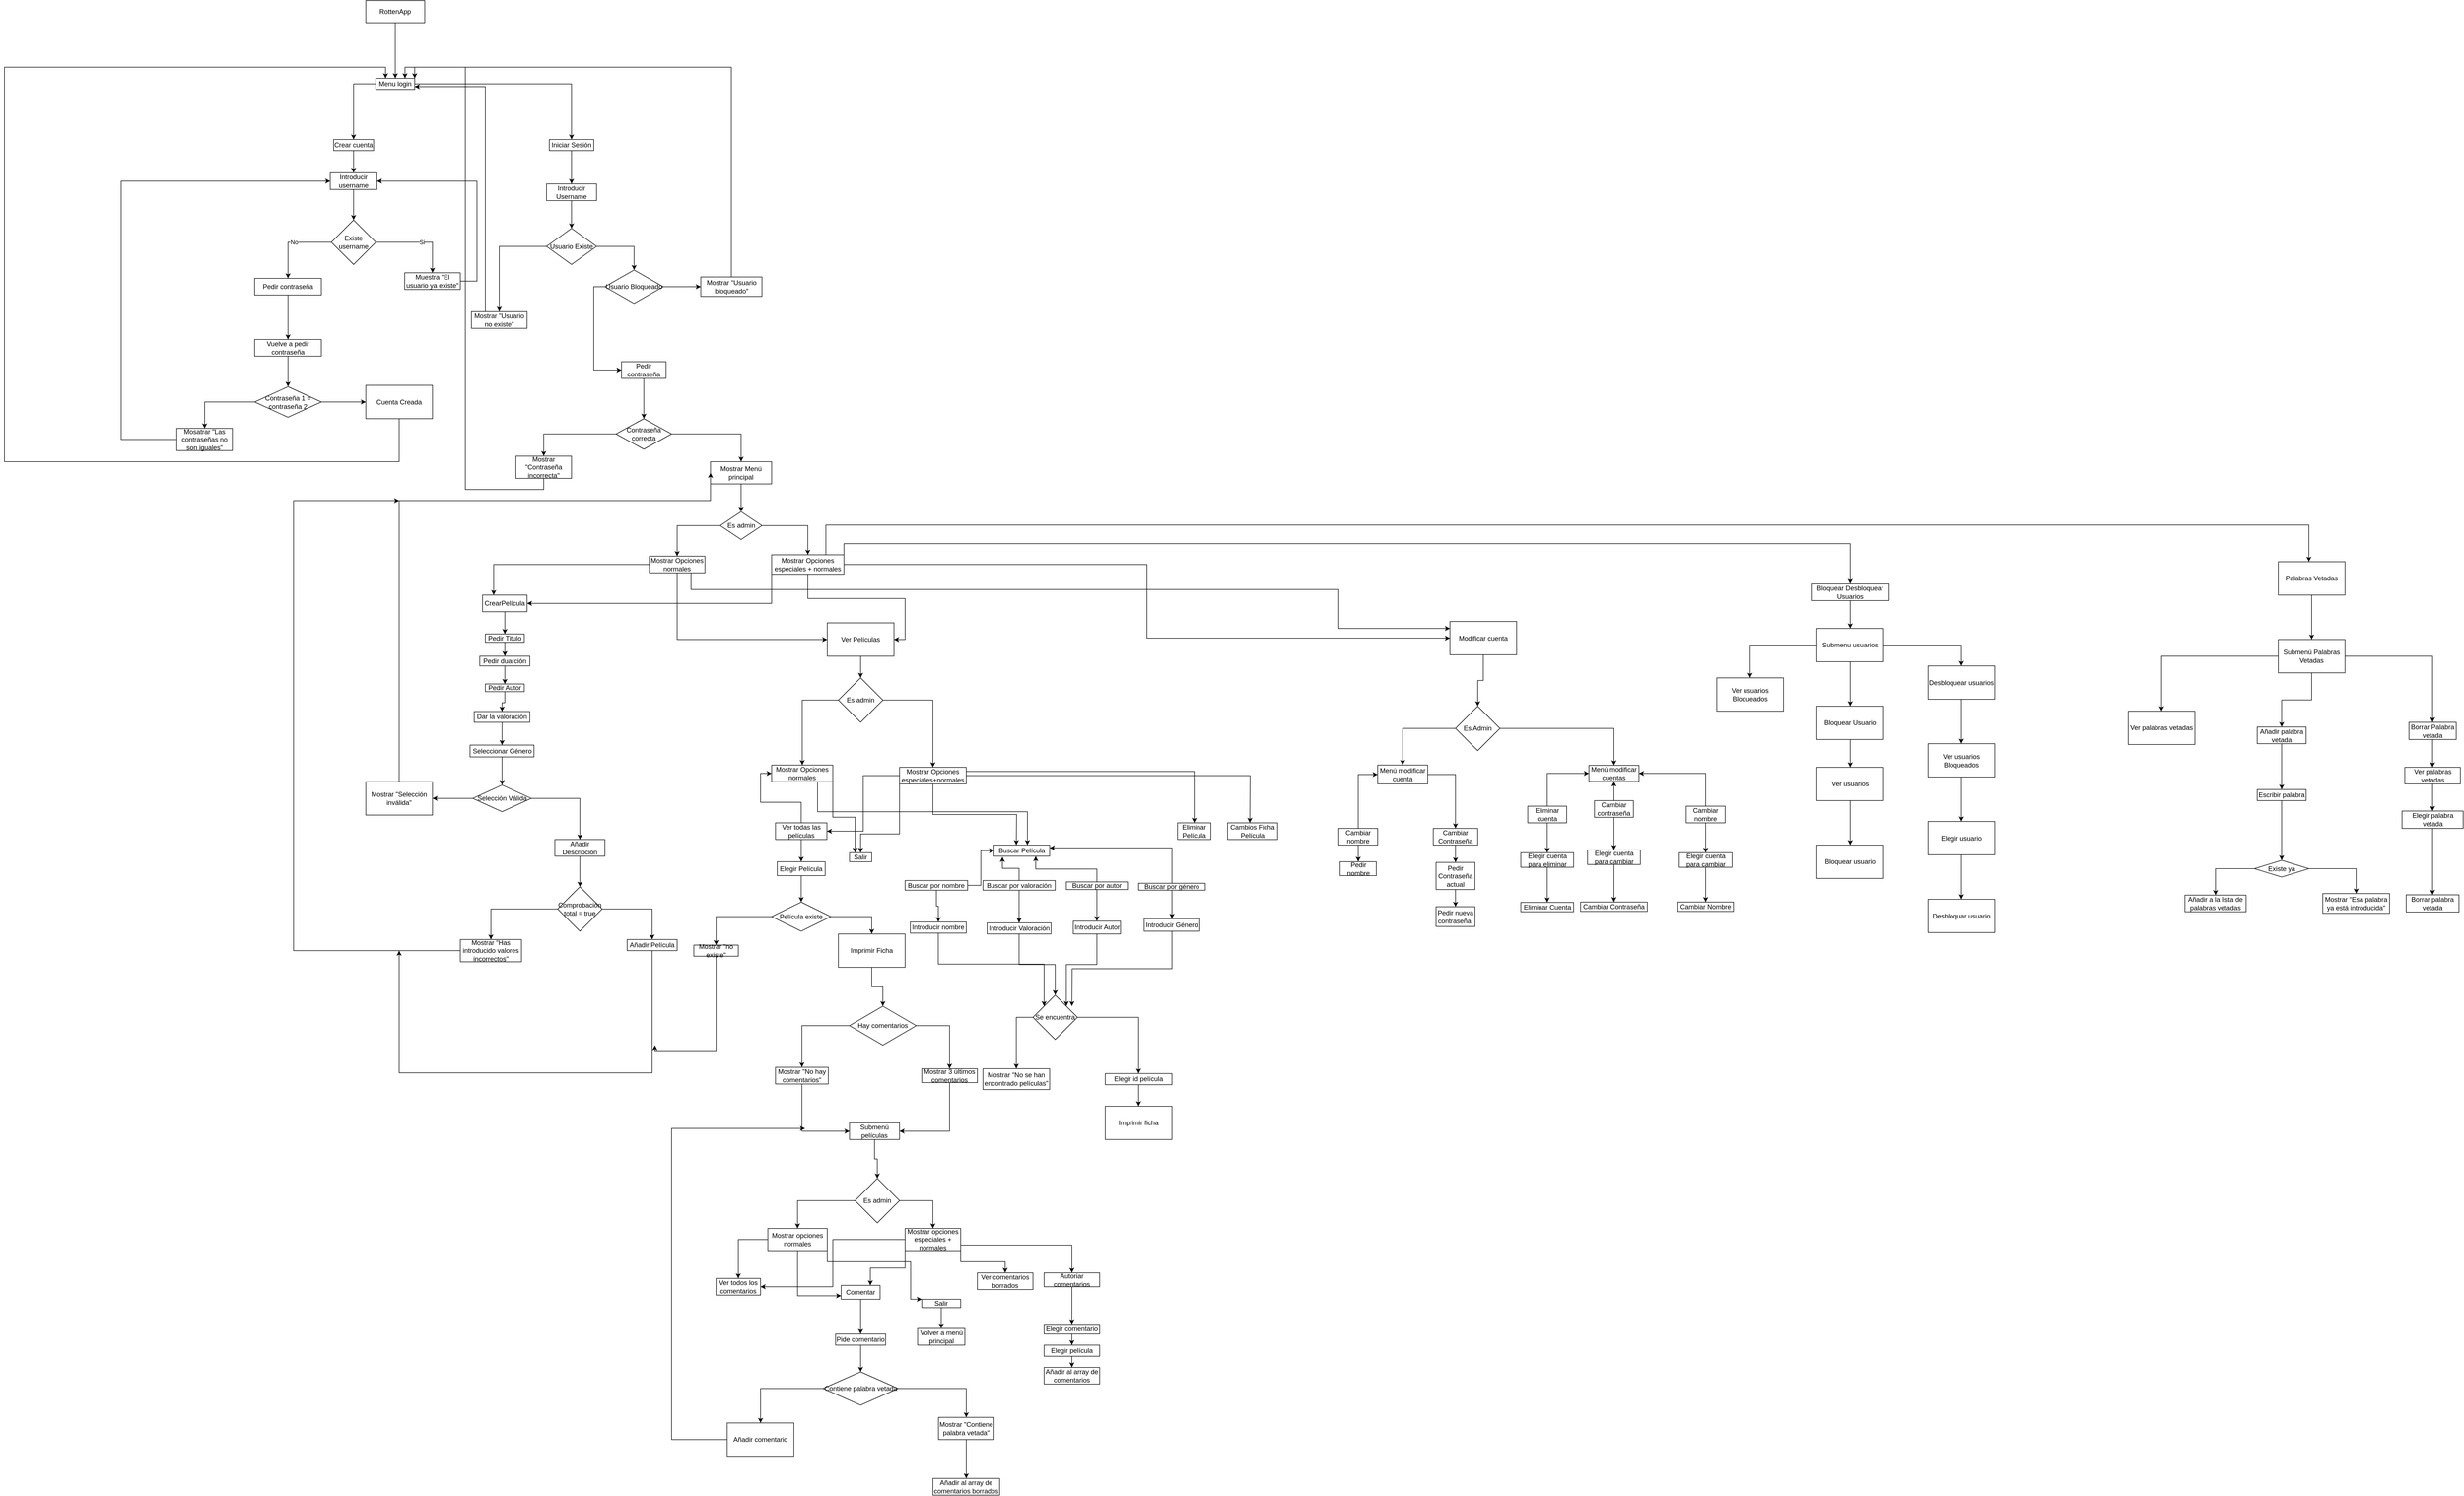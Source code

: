 <mxfile version="21.1.1" type="device">
  <diagram name="Página-1" id="Sk4mW7jFgbN_oK-MT_47">
    <mxGraphModel dx="5307" dy="3002" grid="1" gridSize="10" guides="1" tooltips="1" connect="1" arrows="1" fold="1" page="1" pageScale="1" pageWidth="827" pageHeight="1169" math="0" shadow="0">
      <root>
        <mxCell id="0" />
        <mxCell id="1" parent="0" />
        <mxCell id="9WD0qOLTzXB-JECReqoN-39" style="edgeStyle=orthogonalEdgeStyle;rounded=0;orthogonalLoop=1;jettySize=auto;html=1;entryX=0.5;entryY=0;entryDx=0;entryDy=0;" edge="1" parent="1" source="9WD0qOLTzXB-JECReqoN-1" target="9WD0qOLTzXB-JECReqoN-38">
          <mxGeometry relative="1" as="geometry" />
        </mxCell>
        <mxCell id="9WD0qOLTzXB-JECReqoN-1" value="RottenApp" style="rounded=0;whiteSpace=wrap;html=1;" vertex="1" parent="1">
          <mxGeometry x="340" y="-130" width="106" height="40" as="geometry" />
        </mxCell>
        <mxCell id="9WD0qOLTzXB-JECReqoN-9" value="" style="edgeStyle=orthogonalEdgeStyle;rounded=0;orthogonalLoop=1;jettySize=auto;html=1;" edge="1" parent="1" source="9WD0qOLTzXB-JECReqoN-2" target="9WD0qOLTzXB-JECReqoN-8">
          <mxGeometry relative="1" as="geometry" />
        </mxCell>
        <mxCell id="9WD0qOLTzXB-JECReqoN-2" value="Crear cuenta" style="rounded=0;whiteSpace=wrap;html=1;" vertex="1" parent="1">
          <mxGeometry x="282" y="120" width="72" height="20" as="geometry" />
        </mxCell>
        <mxCell id="9WD0qOLTzXB-JECReqoN-44" value="" style="edgeStyle=orthogonalEdgeStyle;rounded=0;orthogonalLoop=1;jettySize=auto;html=1;" edge="1" parent="1" source="9WD0qOLTzXB-JECReqoN-4" target="9WD0qOLTzXB-JECReqoN-43">
          <mxGeometry relative="1" as="geometry" />
        </mxCell>
        <mxCell id="9WD0qOLTzXB-JECReqoN-4" value="Iniciar Sesión" style="rounded=0;whiteSpace=wrap;html=1;" vertex="1" parent="1">
          <mxGeometry x="670" y="120" width="80" height="20" as="geometry" />
        </mxCell>
        <mxCell id="9WD0qOLTzXB-JECReqoN-11" value="" style="edgeStyle=orthogonalEdgeStyle;rounded=0;orthogonalLoop=1;jettySize=auto;html=1;" edge="1" parent="1" source="9WD0qOLTzXB-JECReqoN-8" target="9WD0qOLTzXB-JECReqoN-10">
          <mxGeometry relative="1" as="geometry" />
        </mxCell>
        <mxCell id="9WD0qOLTzXB-JECReqoN-8" value="Introducir username" style="rounded=0;whiteSpace=wrap;html=1;" vertex="1" parent="1">
          <mxGeometry x="276" y="180" width="84" height="30" as="geometry" />
        </mxCell>
        <mxCell id="9WD0qOLTzXB-JECReqoN-10" value="Existe username" style="rhombus;whiteSpace=wrap;html=1;rounded=0;" vertex="1" parent="1">
          <mxGeometry x="278" y="265" width="80" height="80" as="geometry" />
        </mxCell>
        <mxCell id="9WD0qOLTzXB-JECReqoN-22" value="" style="edgeStyle=orthogonalEdgeStyle;rounded=0;orthogonalLoop=1;jettySize=auto;html=1;" edge="1" parent="1" source="9WD0qOLTzXB-JECReqoN-12" target="9WD0qOLTzXB-JECReqoN-21">
          <mxGeometry relative="1" as="geometry" />
        </mxCell>
        <mxCell id="9WD0qOLTzXB-JECReqoN-12" value="Pedir contraseña" style="whiteSpace=wrap;html=1;rounded=0;" vertex="1" parent="1">
          <mxGeometry x="140" y="370" width="120" height="30" as="geometry" />
        </mxCell>
        <mxCell id="9WD0qOLTzXB-JECReqoN-16" value="" style="endArrow=classic;html=1;rounded=0;entryX=0.5;entryY=0;entryDx=0;entryDy=0;exitX=0;exitY=0.5;exitDx=0;exitDy=0;" edge="1" parent="1" source="9WD0qOLTzXB-JECReqoN-10" target="9WD0qOLTzXB-JECReqoN-12">
          <mxGeometry relative="1" as="geometry">
            <mxPoint x="150" y="310" as="sourcePoint" />
            <mxPoint x="250" y="310" as="targetPoint" />
            <Array as="points">
              <mxPoint x="200" y="305" />
            </Array>
          </mxGeometry>
        </mxCell>
        <mxCell id="9WD0qOLTzXB-JECReqoN-17" value="No" style="edgeLabel;resizable=0;html=1;align=center;verticalAlign=middle;" connectable="0" vertex="1" parent="9WD0qOLTzXB-JECReqoN-16">
          <mxGeometry relative="1" as="geometry">
            <mxPoint x="4" as="offset" />
          </mxGeometry>
        </mxCell>
        <mxCell id="9WD0qOLTzXB-JECReqoN-24" value="" style="edgeStyle=orthogonalEdgeStyle;rounded=0;orthogonalLoop=1;jettySize=auto;html=1;" edge="1" parent="1" source="9WD0qOLTzXB-JECReqoN-21" target="9WD0qOLTzXB-JECReqoN-23">
          <mxGeometry relative="1" as="geometry" />
        </mxCell>
        <mxCell id="9WD0qOLTzXB-JECReqoN-21" value="Vuelve a pedir contraseña" style="whiteSpace=wrap;html=1;rounded=0;" vertex="1" parent="1">
          <mxGeometry x="140" y="480" width="120" height="30" as="geometry" />
        </mxCell>
        <mxCell id="9WD0qOLTzXB-JECReqoN-30" value="" style="edgeStyle=orthogonalEdgeStyle;rounded=0;orthogonalLoop=1;jettySize=auto;html=1;" edge="1" parent="1" source="9WD0qOLTzXB-JECReqoN-23" target="9WD0qOLTzXB-JECReqoN-29">
          <mxGeometry relative="1" as="geometry" />
        </mxCell>
        <mxCell id="9WD0qOLTzXB-JECReqoN-37" value="" style="edgeStyle=orthogonalEdgeStyle;rounded=0;orthogonalLoop=1;jettySize=auto;html=1;" edge="1" parent="1" source="9WD0qOLTzXB-JECReqoN-23" target="9WD0qOLTzXB-JECReqoN-36">
          <mxGeometry relative="1" as="geometry" />
        </mxCell>
        <mxCell id="9WD0qOLTzXB-JECReqoN-23" value="Contraseña 1 = contraseña 2" style="rhombus;whiteSpace=wrap;html=1;rounded=0;" vertex="1" parent="1">
          <mxGeometry x="140" y="565" width="120" height="55" as="geometry" />
        </mxCell>
        <mxCell id="9WD0qOLTzXB-JECReqoN-31" style="edgeStyle=orthogonalEdgeStyle;rounded=0;orthogonalLoop=1;jettySize=auto;html=1;entryX=0;entryY=0.5;entryDx=0;entryDy=0;" edge="1" parent="1" source="9WD0qOLTzXB-JECReqoN-29" target="9WD0qOLTzXB-JECReqoN-8">
          <mxGeometry relative="1" as="geometry">
            <Array as="points">
              <mxPoint x="-100" y="660" />
              <mxPoint x="-100" y="195" />
            </Array>
          </mxGeometry>
        </mxCell>
        <mxCell id="9WD0qOLTzXB-JECReqoN-29" value="Mosatrar &quot;Las contraseñas no son iguales&quot;" style="whiteSpace=wrap;html=1;rounded=0;" vertex="1" parent="1">
          <mxGeometry y="640" width="100" height="40" as="geometry" />
        </mxCell>
        <mxCell id="9WD0qOLTzXB-JECReqoN-35" style="edgeStyle=orthogonalEdgeStyle;rounded=0;orthogonalLoop=1;jettySize=auto;html=1;entryX=1;entryY=0.5;entryDx=0;entryDy=0;" edge="1" parent="1" source="9WD0qOLTzXB-JECReqoN-32" target="9WD0qOLTzXB-JECReqoN-8">
          <mxGeometry relative="1" as="geometry">
            <Array as="points">
              <mxPoint x="540" y="375" />
              <mxPoint x="540" y="195" />
            </Array>
          </mxGeometry>
        </mxCell>
        <mxCell id="9WD0qOLTzXB-JECReqoN-32" value="Muestra &quot;El usuario ya existe&quot;" style="whiteSpace=wrap;html=1;rounded=0;" vertex="1" parent="1">
          <mxGeometry x="410" y="360" width="100" height="30" as="geometry" />
        </mxCell>
        <mxCell id="9WD0qOLTzXB-JECReqoN-42" style="edgeStyle=orthogonalEdgeStyle;rounded=0;orthogonalLoop=1;jettySize=auto;html=1;exitX=0.5;exitY=1;exitDx=0;exitDy=0;entryX=0.25;entryY=0;entryDx=0;entryDy=0;" edge="1" parent="1" source="9WD0qOLTzXB-JECReqoN-36" target="9WD0qOLTzXB-JECReqoN-38">
          <mxGeometry relative="1" as="geometry">
            <Array as="points">
              <mxPoint x="400" y="700" />
              <mxPoint x="-310" y="700" />
              <mxPoint x="-310" y="-10" />
              <mxPoint x="375" y="-10" />
            </Array>
          </mxGeometry>
        </mxCell>
        <mxCell id="9WD0qOLTzXB-JECReqoN-36" value="Cuenta Creada" style="whiteSpace=wrap;html=1;rounded=0;" vertex="1" parent="1">
          <mxGeometry x="340" y="562.5" width="120" height="60" as="geometry" />
        </mxCell>
        <mxCell id="9WD0qOLTzXB-JECReqoN-40" style="edgeStyle=orthogonalEdgeStyle;rounded=0;orthogonalLoop=1;jettySize=auto;html=1;entryX=0.5;entryY=0;entryDx=0;entryDy=0;" edge="1" parent="1" source="9WD0qOLTzXB-JECReqoN-38" target="9WD0qOLTzXB-JECReqoN-2">
          <mxGeometry relative="1" as="geometry" />
        </mxCell>
        <mxCell id="9WD0qOLTzXB-JECReqoN-41" style="edgeStyle=orthogonalEdgeStyle;rounded=0;orthogonalLoop=1;jettySize=auto;html=1;entryX=0.5;entryY=0;entryDx=0;entryDy=0;" edge="1" parent="1" source="9WD0qOLTzXB-JECReqoN-38" target="9WD0qOLTzXB-JECReqoN-4">
          <mxGeometry relative="1" as="geometry" />
        </mxCell>
        <mxCell id="9WD0qOLTzXB-JECReqoN-38" value="Menu login" style="rounded=0;whiteSpace=wrap;html=1;" vertex="1" parent="1">
          <mxGeometry x="358" y="10" width="70" height="20" as="geometry" />
        </mxCell>
        <mxCell id="9WD0qOLTzXB-JECReqoN-46" value="" style="edgeStyle=orthogonalEdgeStyle;rounded=0;orthogonalLoop=1;jettySize=auto;html=1;" edge="1" parent="1" source="9WD0qOLTzXB-JECReqoN-43" target="9WD0qOLTzXB-JECReqoN-45">
          <mxGeometry relative="1" as="geometry" />
        </mxCell>
        <mxCell id="9WD0qOLTzXB-JECReqoN-43" value="Introducir Username" style="whiteSpace=wrap;html=1;rounded=0;" vertex="1" parent="1">
          <mxGeometry x="665" y="200" width="90" height="30" as="geometry" />
        </mxCell>
        <mxCell id="9WD0qOLTzXB-JECReqoN-48" value="" style="edgeStyle=orthogonalEdgeStyle;rounded=0;orthogonalLoop=1;jettySize=auto;html=1;" edge="1" parent="1" source="9WD0qOLTzXB-JECReqoN-45" target="9WD0qOLTzXB-JECReqoN-47">
          <mxGeometry relative="1" as="geometry" />
        </mxCell>
        <mxCell id="9WD0qOLTzXB-JECReqoN-77" value="" style="edgeStyle=orthogonalEdgeStyle;rounded=0;orthogonalLoop=1;jettySize=auto;html=1;" edge="1" parent="1" source="9WD0qOLTzXB-JECReqoN-45" target="9WD0qOLTzXB-JECReqoN-76">
          <mxGeometry relative="1" as="geometry" />
        </mxCell>
        <mxCell id="9WD0qOLTzXB-JECReqoN-45" value="Usuario Existe" style="rhombus;whiteSpace=wrap;html=1;rounded=0;" vertex="1" parent="1">
          <mxGeometry x="665" y="280" width="90" height="65" as="geometry" />
        </mxCell>
        <mxCell id="9WD0qOLTzXB-JECReqoN-55" style="edgeStyle=orthogonalEdgeStyle;rounded=0;orthogonalLoop=1;jettySize=auto;html=1;exitX=0.25;exitY=0;exitDx=0;exitDy=0;entryX=1;entryY=0.75;entryDx=0;entryDy=0;" edge="1" parent="1" source="9WD0qOLTzXB-JECReqoN-47" target="9WD0qOLTzXB-JECReqoN-38">
          <mxGeometry relative="1" as="geometry" />
        </mxCell>
        <mxCell id="9WD0qOLTzXB-JECReqoN-47" value="Mostrar &quot;Usuario no existe&quot;" style="whiteSpace=wrap;html=1;rounded=0;" vertex="1" parent="1">
          <mxGeometry x="530" y="430" width="100" height="30" as="geometry" />
        </mxCell>
        <mxCell id="9WD0qOLTzXB-JECReqoN-53" value="" style="endArrow=classic;html=1;rounded=0;entryX=0.5;entryY=0;entryDx=0;entryDy=0;exitX=1;exitY=0.5;exitDx=0;exitDy=0;" edge="1" parent="1" source="9WD0qOLTzXB-JECReqoN-10" target="9WD0qOLTzXB-JECReqoN-32">
          <mxGeometry relative="1" as="geometry">
            <mxPoint x="468" y="300" as="sourcePoint" />
            <mxPoint x="390" y="365" as="targetPoint" />
            <Array as="points">
              <mxPoint x="460" y="305" />
            </Array>
          </mxGeometry>
        </mxCell>
        <mxCell id="9WD0qOLTzXB-JECReqoN-54" value="Si" style="edgeLabel;resizable=0;html=1;align=center;verticalAlign=middle;" connectable="0" vertex="1" parent="9WD0qOLTzXB-JECReqoN-53">
          <mxGeometry relative="1" as="geometry">
            <mxPoint x="4" as="offset" />
          </mxGeometry>
        </mxCell>
        <mxCell id="9WD0qOLTzXB-JECReqoN-59" value="" style="edgeStyle=orthogonalEdgeStyle;rounded=0;orthogonalLoop=1;jettySize=auto;html=1;" edge="1" parent="1" source="9WD0qOLTzXB-JECReqoN-56" target="9WD0qOLTzXB-JECReqoN-58">
          <mxGeometry relative="1" as="geometry" />
        </mxCell>
        <mxCell id="9WD0qOLTzXB-JECReqoN-56" value="Pedir contraseña" style="whiteSpace=wrap;html=1;rounded=0;" vertex="1" parent="1">
          <mxGeometry x="800" y="520" width="80" height="30" as="geometry" />
        </mxCell>
        <mxCell id="9WD0qOLTzXB-JECReqoN-61" value="" style="edgeStyle=orthogonalEdgeStyle;rounded=0;orthogonalLoop=1;jettySize=auto;html=1;" edge="1" parent="1" source="9WD0qOLTzXB-JECReqoN-58" target="9WD0qOLTzXB-JECReqoN-60">
          <mxGeometry relative="1" as="geometry" />
        </mxCell>
        <mxCell id="9WD0qOLTzXB-JECReqoN-64" value="" style="edgeStyle=orthogonalEdgeStyle;rounded=0;orthogonalLoop=1;jettySize=auto;html=1;entryX=0.5;entryY=0;entryDx=0;entryDy=0;" edge="1" parent="1" source="9WD0qOLTzXB-JECReqoN-58" target="9WD0qOLTzXB-JECReqoN-68">
          <mxGeometry relative="1" as="geometry">
            <mxPoint x="1015" y="620" as="targetPoint" />
          </mxGeometry>
        </mxCell>
        <mxCell id="9WD0qOLTzXB-JECReqoN-58" value="Contraseña correcta" style="rhombus;whiteSpace=wrap;html=1;rounded=0;" vertex="1" parent="1">
          <mxGeometry x="790" y="622.5" width="100" height="55" as="geometry" />
        </mxCell>
        <mxCell id="9WD0qOLTzXB-JECReqoN-62" style="edgeStyle=orthogonalEdgeStyle;rounded=0;orthogonalLoop=1;jettySize=auto;html=1;exitX=0.5;exitY=1;exitDx=0;exitDy=0;entryX=0.75;entryY=0;entryDx=0;entryDy=0;" edge="1" parent="1" source="9WD0qOLTzXB-JECReqoN-60" target="9WD0qOLTzXB-JECReqoN-38">
          <mxGeometry relative="1" as="geometry" />
        </mxCell>
        <mxCell id="9WD0qOLTzXB-JECReqoN-60" value="Mostrar &quot;Contraseña incorrecta&quot;" style="whiteSpace=wrap;html=1;rounded=0;" vertex="1" parent="1">
          <mxGeometry x="610" y="690" width="100" height="40" as="geometry" />
        </mxCell>
        <mxCell id="9WD0qOLTzXB-JECReqoN-70" value="" style="edgeStyle=orthogonalEdgeStyle;rounded=0;orthogonalLoop=1;jettySize=auto;html=1;" edge="1" parent="1" source="9WD0qOLTzXB-JECReqoN-68" target="9WD0qOLTzXB-JECReqoN-69">
          <mxGeometry relative="1" as="geometry" />
        </mxCell>
        <mxCell id="9WD0qOLTzXB-JECReqoN-68" value="Mostrar Menú principal" style="rounded=0;whiteSpace=wrap;html=1;" vertex="1" parent="1">
          <mxGeometry x="960" y="700" width="110" height="40" as="geometry" />
        </mxCell>
        <mxCell id="9WD0qOLTzXB-JECReqoN-73" value="" style="edgeStyle=orthogonalEdgeStyle;rounded=0;orthogonalLoop=1;jettySize=auto;html=1;" edge="1" parent="1" source="9WD0qOLTzXB-JECReqoN-69" target="9WD0qOLTzXB-JECReqoN-72">
          <mxGeometry relative="1" as="geometry" />
        </mxCell>
        <mxCell id="9WD0qOLTzXB-JECReqoN-75" value="" style="edgeStyle=orthogonalEdgeStyle;rounded=0;orthogonalLoop=1;jettySize=auto;html=1;" edge="1" parent="1" source="9WD0qOLTzXB-JECReqoN-69" target="9WD0qOLTzXB-JECReqoN-74">
          <mxGeometry relative="1" as="geometry" />
        </mxCell>
        <mxCell id="9WD0qOLTzXB-JECReqoN-69" value="Es admin" style="rhombus;whiteSpace=wrap;html=1;rounded=0;" vertex="1" parent="1">
          <mxGeometry x="977.5" y="790" width="75" height="50" as="geometry" />
        </mxCell>
        <mxCell id="9WD0qOLTzXB-JECReqoN-83" style="edgeStyle=orthogonalEdgeStyle;rounded=0;orthogonalLoop=1;jettySize=auto;html=1;exitX=0;exitY=0.5;exitDx=0;exitDy=0;entryX=0.25;entryY=0;entryDx=0;entryDy=0;" edge="1" parent="1" source="9WD0qOLTzXB-JECReqoN-72" target="9WD0qOLTzXB-JECReqoN-82">
          <mxGeometry relative="1" as="geometry" />
        </mxCell>
        <mxCell id="9WD0qOLTzXB-JECReqoN-115" style="edgeStyle=orthogonalEdgeStyle;rounded=0;orthogonalLoop=1;jettySize=auto;html=1;exitX=0.5;exitY=1;exitDx=0;exitDy=0;entryX=0;entryY=0.5;entryDx=0;entryDy=0;" edge="1" parent="1" source="9WD0qOLTzXB-JECReqoN-72" target="9WD0qOLTzXB-JECReqoN-114">
          <mxGeometry relative="1" as="geometry" />
        </mxCell>
        <mxCell id="9WD0qOLTzXB-JECReqoN-244" style="edgeStyle=orthogonalEdgeStyle;rounded=0;orthogonalLoop=1;jettySize=auto;html=1;exitX=0.75;exitY=1;exitDx=0;exitDy=0;" edge="1" parent="1" source="9WD0qOLTzXB-JECReqoN-72" target="9WD0qOLTzXB-JECReqoN-243">
          <mxGeometry relative="1" as="geometry">
            <mxPoint x="2330" y="980" as="targetPoint" />
            <Array as="points">
              <mxPoint x="925" y="930" />
              <mxPoint x="2090" y="930" />
              <mxPoint x="2090" y="1000" />
              <mxPoint x="2330" y="1000" />
            </Array>
          </mxGeometry>
        </mxCell>
        <mxCell id="9WD0qOLTzXB-JECReqoN-72" value="Mostrar Opciones normales" style="whiteSpace=wrap;html=1;rounded=0;" vertex="1" parent="1">
          <mxGeometry x="850" y="870" width="100" height="30" as="geometry" />
        </mxCell>
        <mxCell id="9WD0qOLTzXB-JECReqoN-85" style="edgeStyle=orthogonalEdgeStyle;rounded=0;orthogonalLoop=1;jettySize=auto;html=1;exitX=0;exitY=0.5;exitDx=0;exitDy=0;entryX=1;entryY=0.5;entryDx=0;entryDy=0;" edge="1" parent="1" source="9WD0qOLTzXB-JECReqoN-74" target="9WD0qOLTzXB-JECReqoN-82">
          <mxGeometry relative="1" as="geometry">
            <Array as="points">
              <mxPoint x="1070" y="955" />
            </Array>
          </mxGeometry>
        </mxCell>
        <mxCell id="9WD0qOLTzXB-JECReqoN-116" style="edgeStyle=orthogonalEdgeStyle;rounded=0;orthogonalLoop=1;jettySize=auto;html=1;exitX=0.5;exitY=1;exitDx=0;exitDy=0;entryX=1;entryY=0.5;entryDx=0;entryDy=0;" edge="1" parent="1" source="9WD0qOLTzXB-JECReqoN-74" target="9WD0qOLTzXB-JECReqoN-114">
          <mxGeometry relative="1" as="geometry" />
        </mxCell>
        <mxCell id="9WD0qOLTzXB-JECReqoN-245" style="edgeStyle=orthogonalEdgeStyle;rounded=0;orthogonalLoop=1;jettySize=auto;html=1;exitX=1;exitY=0.5;exitDx=0;exitDy=0;entryX=0;entryY=0.5;entryDx=0;entryDy=0;" edge="1" parent="1" source="9WD0qOLTzXB-JECReqoN-74" target="9WD0qOLTzXB-JECReqoN-243">
          <mxGeometry relative="1" as="geometry" />
        </mxCell>
        <mxCell id="9WD0qOLTzXB-JECReqoN-282" style="edgeStyle=orthogonalEdgeStyle;rounded=0;orthogonalLoop=1;jettySize=auto;html=1;exitX=1;exitY=0;exitDx=0;exitDy=0;" edge="1" parent="1" source="9WD0qOLTzXB-JECReqoN-74" target="9WD0qOLTzXB-JECReqoN-283">
          <mxGeometry relative="1" as="geometry">
            <mxPoint x="3000" y="950" as="targetPoint" />
          </mxGeometry>
        </mxCell>
        <mxCell id="9WD0qOLTzXB-JECReqoN-305" style="edgeStyle=orthogonalEdgeStyle;rounded=0;orthogonalLoop=1;jettySize=auto;html=1;exitX=0.75;exitY=0;exitDx=0;exitDy=0;" edge="1" parent="1" source="9WD0qOLTzXB-JECReqoN-74">
          <mxGeometry relative="1" as="geometry">
            <mxPoint x="3835" y="880" as="targetPoint" />
            <Array as="points">
              <mxPoint x="1168" y="814" />
              <mxPoint x="3835" y="814" />
            </Array>
          </mxGeometry>
        </mxCell>
        <mxCell id="9WD0qOLTzXB-JECReqoN-74" value="Mostrar Opciones especiales + normales" style="whiteSpace=wrap;html=1;rounded=0;" vertex="1" parent="1">
          <mxGeometry x="1070" y="867.5" width="130" height="35" as="geometry" />
        </mxCell>
        <mxCell id="9WD0qOLTzXB-JECReqoN-78" style="edgeStyle=orthogonalEdgeStyle;rounded=0;orthogonalLoop=1;jettySize=auto;html=1;exitX=0;exitY=0.5;exitDx=0;exitDy=0;entryX=0;entryY=0.5;entryDx=0;entryDy=0;" edge="1" parent="1" source="9WD0qOLTzXB-JECReqoN-76" target="9WD0qOLTzXB-JECReqoN-56">
          <mxGeometry relative="1" as="geometry" />
        </mxCell>
        <mxCell id="9WD0qOLTzXB-JECReqoN-80" value="" style="edgeStyle=orthogonalEdgeStyle;rounded=0;orthogonalLoop=1;jettySize=auto;html=1;" edge="1" parent="1" source="9WD0qOLTzXB-JECReqoN-76" target="9WD0qOLTzXB-JECReqoN-79">
          <mxGeometry relative="1" as="geometry" />
        </mxCell>
        <mxCell id="9WD0qOLTzXB-JECReqoN-76" value="Usuario Bloqueado" style="rhombus;whiteSpace=wrap;html=1;rounded=0;" vertex="1" parent="1">
          <mxGeometry x="770" y="355" width="105" height="60" as="geometry" />
        </mxCell>
        <mxCell id="9WD0qOLTzXB-JECReqoN-81" style="edgeStyle=orthogonalEdgeStyle;rounded=0;orthogonalLoop=1;jettySize=auto;html=1;exitX=0.5;exitY=0;exitDx=0;exitDy=0;entryX=1;entryY=0;entryDx=0;entryDy=0;" edge="1" parent="1" source="9WD0qOLTzXB-JECReqoN-79" target="9WD0qOLTzXB-JECReqoN-38">
          <mxGeometry relative="1" as="geometry" />
        </mxCell>
        <mxCell id="9WD0qOLTzXB-JECReqoN-79" value="Mostrar &quot;Usuario bloqueado&quot;" style="whiteSpace=wrap;html=1;rounded=0;" vertex="1" parent="1">
          <mxGeometry x="942.5" y="367.5" width="110" height="35" as="geometry" />
        </mxCell>
        <mxCell id="9WD0qOLTzXB-JECReqoN-87" value="" style="edgeStyle=orthogonalEdgeStyle;rounded=0;orthogonalLoop=1;jettySize=auto;html=1;" edge="1" parent="1" source="9WD0qOLTzXB-JECReqoN-82" target="9WD0qOLTzXB-JECReqoN-86">
          <mxGeometry relative="1" as="geometry" />
        </mxCell>
        <mxCell id="9WD0qOLTzXB-JECReqoN-82" value="CrearPelícula" style="rounded=0;whiteSpace=wrap;html=1;" vertex="1" parent="1">
          <mxGeometry x="550" y="940" width="80" height="30" as="geometry" />
        </mxCell>
        <mxCell id="9WD0qOLTzXB-JECReqoN-89" value="" style="edgeStyle=orthogonalEdgeStyle;rounded=0;orthogonalLoop=1;jettySize=auto;html=1;" edge="1" parent="1" source="9WD0qOLTzXB-JECReqoN-86" target="9WD0qOLTzXB-JECReqoN-88">
          <mxGeometry relative="1" as="geometry" />
        </mxCell>
        <mxCell id="9WD0qOLTzXB-JECReqoN-86" value="Pedir Titulo" style="whiteSpace=wrap;html=1;rounded=0;" vertex="1" parent="1">
          <mxGeometry x="555" y="1010" width="70" height="15" as="geometry" />
        </mxCell>
        <mxCell id="9WD0qOLTzXB-JECReqoN-91" value="" style="edgeStyle=orthogonalEdgeStyle;rounded=0;orthogonalLoop=1;jettySize=auto;html=1;" edge="1" parent="1" source="9WD0qOLTzXB-JECReqoN-88" target="9WD0qOLTzXB-JECReqoN-90">
          <mxGeometry relative="1" as="geometry" />
        </mxCell>
        <mxCell id="9WD0qOLTzXB-JECReqoN-88" value="Pedir duarción" style="whiteSpace=wrap;html=1;rounded=0;" vertex="1" parent="1">
          <mxGeometry x="545" y="1050" width="90" height="17.5" as="geometry" />
        </mxCell>
        <mxCell id="9WD0qOLTzXB-JECReqoN-93" value="" style="edgeStyle=orthogonalEdgeStyle;rounded=0;orthogonalLoop=1;jettySize=auto;html=1;" edge="1" parent="1" source="9WD0qOLTzXB-JECReqoN-90" target="9WD0qOLTzXB-JECReqoN-92">
          <mxGeometry relative="1" as="geometry" />
        </mxCell>
        <mxCell id="9WD0qOLTzXB-JECReqoN-90" value="Pedir Autor" style="whiteSpace=wrap;html=1;rounded=0;" vertex="1" parent="1">
          <mxGeometry x="555" y="1100" width="70" height="13.75" as="geometry" />
        </mxCell>
        <mxCell id="9WD0qOLTzXB-JECReqoN-95" value="" style="edgeStyle=orthogonalEdgeStyle;rounded=0;orthogonalLoop=1;jettySize=auto;html=1;" edge="1" parent="1" source="9WD0qOLTzXB-JECReqoN-92" target="9WD0qOLTzXB-JECReqoN-94">
          <mxGeometry relative="1" as="geometry" />
        </mxCell>
        <mxCell id="9WD0qOLTzXB-JECReqoN-92" value="Dar la valoración" style="whiteSpace=wrap;html=1;rounded=0;" vertex="1" parent="1">
          <mxGeometry x="535" y="1149.62" width="100" height="19.38" as="geometry" />
        </mxCell>
        <mxCell id="9WD0qOLTzXB-JECReqoN-97" value="" style="edgeStyle=orthogonalEdgeStyle;rounded=0;orthogonalLoop=1;jettySize=auto;html=1;" edge="1" parent="1" source="9WD0qOLTzXB-JECReqoN-94" target="9WD0qOLTzXB-JECReqoN-96">
          <mxGeometry relative="1" as="geometry" />
        </mxCell>
        <mxCell id="9WD0qOLTzXB-JECReqoN-94" value="Seleccionar Género" style="whiteSpace=wrap;html=1;rounded=0;" vertex="1" parent="1">
          <mxGeometry x="527.5" y="1210" width="115" height="21.31" as="geometry" />
        </mxCell>
        <mxCell id="9WD0qOLTzXB-JECReqoN-99" value="" style="edgeStyle=orthogonalEdgeStyle;rounded=0;orthogonalLoop=1;jettySize=auto;html=1;" edge="1" parent="1" source="9WD0qOLTzXB-JECReqoN-96" target="9WD0qOLTzXB-JECReqoN-98">
          <mxGeometry relative="1" as="geometry" />
        </mxCell>
        <mxCell id="9WD0qOLTzXB-JECReqoN-102" value="" style="edgeStyle=orthogonalEdgeStyle;rounded=0;orthogonalLoop=1;jettySize=auto;html=1;" edge="1" parent="1" source="9WD0qOLTzXB-JECReqoN-96" target="9WD0qOLTzXB-JECReqoN-101">
          <mxGeometry relative="1" as="geometry" />
        </mxCell>
        <mxCell id="9WD0qOLTzXB-JECReqoN-96" value="Selección Válida" style="rhombus;whiteSpace=wrap;html=1;rounded=0;" vertex="1" parent="1">
          <mxGeometry x="532.5" y="1281.96" width="105" height="48.04" as="geometry" />
        </mxCell>
        <mxCell id="9WD0qOLTzXB-JECReqoN-100" style="edgeStyle=orthogonalEdgeStyle;rounded=0;orthogonalLoop=1;jettySize=auto;html=1;entryX=0;entryY=0.5;entryDx=0;entryDy=0;" edge="1" parent="1" source="9WD0qOLTzXB-JECReqoN-98" target="9WD0qOLTzXB-JECReqoN-68">
          <mxGeometry relative="1" as="geometry">
            <Array as="points">
              <mxPoint x="400" y="770" />
              <mxPoint x="960" y="770" />
            </Array>
          </mxGeometry>
        </mxCell>
        <mxCell id="9WD0qOLTzXB-JECReqoN-98" value="Mostrar &quot;Selección inválida&quot;" style="whiteSpace=wrap;html=1;rounded=0;" vertex="1" parent="1">
          <mxGeometry x="340" y="1275.98" width="120" height="60" as="geometry" />
        </mxCell>
        <mxCell id="9WD0qOLTzXB-JECReqoN-104" value="" style="edgeStyle=orthogonalEdgeStyle;rounded=0;orthogonalLoop=1;jettySize=auto;html=1;" edge="1" parent="1" source="9WD0qOLTzXB-JECReqoN-101" target="9WD0qOLTzXB-JECReqoN-103">
          <mxGeometry relative="1" as="geometry" />
        </mxCell>
        <mxCell id="9WD0qOLTzXB-JECReqoN-101" value="Añadir Descripción" style="whiteSpace=wrap;html=1;rounded=0;" vertex="1" parent="1">
          <mxGeometry x="680" y="1380" width="90" height="30" as="geometry" />
        </mxCell>
        <mxCell id="9WD0qOLTzXB-JECReqoN-106" value="" style="edgeStyle=orthogonalEdgeStyle;rounded=0;orthogonalLoop=1;jettySize=auto;html=1;" edge="1" parent="1" source="9WD0qOLTzXB-JECReqoN-103" target="9WD0qOLTzXB-JECReqoN-105">
          <mxGeometry relative="1" as="geometry" />
        </mxCell>
        <mxCell id="9WD0qOLTzXB-JECReqoN-110" value="" style="edgeStyle=orthogonalEdgeStyle;rounded=0;orthogonalLoop=1;jettySize=auto;html=1;" edge="1" parent="1" source="9WD0qOLTzXB-JECReqoN-103" target="9WD0qOLTzXB-JECReqoN-109">
          <mxGeometry relative="1" as="geometry" />
        </mxCell>
        <mxCell id="9WD0qOLTzXB-JECReqoN-103" value="Comprobación total = true" style="rhombus;whiteSpace=wrap;html=1;rounded=0;" vertex="1" parent="1">
          <mxGeometry x="685" y="1465" width="80" height="80" as="geometry" />
        </mxCell>
        <mxCell id="9WD0qOLTzXB-JECReqoN-105" value="Mostrar &quot;Has introducido valores incorrectos&quot;" style="whiteSpace=wrap;html=1;rounded=0;" vertex="1" parent="1">
          <mxGeometry x="510" y="1560" width="110" height="40" as="geometry" />
        </mxCell>
        <mxCell id="9WD0qOLTzXB-JECReqoN-108" value="" style="endArrow=classic;html=1;rounded=0;exitX=0;exitY=0.5;exitDx=0;exitDy=0;" edge="1" parent="1" source="9WD0qOLTzXB-JECReqoN-105">
          <mxGeometry width="50" height="50" relative="1" as="geometry">
            <mxPoint x="378" y="1580" as="sourcePoint" />
            <mxPoint x="400" y="770" as="targetPoint" />
            <Array as="points">
              <mxPoint x="370" y="1580" />
              <mxPoint x="210" y="1580" />
              <mxPoint x="210" y="960" />
              <mxPoint x="210" y="770" />
            </Array>
          </mxGeometry>
        </mxCell>
        <mxCell id="9WD0qOLTzXB-JECReqoN-109" value="Añadir Película" style="whiteSpace=wrap;html=1;rounded=0;" vertex="1" parent="1">
          <mxGeometry x="810" y="1560" width="90" height="20" as="geometry" />
        </mxCell>
        <mxCell id="9WD0qOLTzXB-JECReqoN-113" value="" style="endArrow=classic;html=1;rounded=0;exitX=0.5;exitY=1;exitDx=0;exitDy=0;" edge="1" parent="1" source="9WD0qOLTzXB-JECReqoN-109">
          <mxGeometry width="50" height="50" relative="1" as="geometry">
            <mxPoint x="790" y="1700" as="sourcePoint" />
            <mxPoint x="400" y="1580" as="targetPoint" />
            <Array as="points">
              <mxPoint x="855" y="1800" />
              <mxPoint x="400" y="1800" />
            </Array>
          </mxGeometry>
        </mxCell>
        <mxCell id="9WD0qOLTzXB-JECReqoN-118" value="" style="edgeStyle=orthogonalEdgeStyle;rounded=0;orthogonalLoop=1;jettySize=auto;html=1;" edge="1" parent="1" source="9WD0qOLTzXB-JECReqoN-114" target="9WD0qOLTzXB-JECReqoN-117">
          <mxGeometry relative="1" as="geometry" />
        </mxCell>
        <mxCell id="9WD0qOLTzXB-JECReqoN-114" value="Ver Películas" style="rounded=0;whiteSpace=wrap;html=1;" vertex="1" parent="1">
          <mxGeometry x="1170" y="990" width="120" height="60" as="geometry" />
        </mxCell>
        <mxCell id="9WD0qOLTzXB-JECReqoN-120" value="" style="edgeStyle=orthogonalEdgeStyle;rounded=0;orthogonalLoop=1;jettySize=auto;html=1;exitX=0;exitY=0.5;exitDx=0;exitDy=0;" edge="1" parent="1" source="9WD0qOLTzXB-JECReqoN-117" target="9WD0qOLTzXB-JECReqoN-119">
          <mxGeometry relative="1" as="geometry" />
        </mxCell>
        <mxCell id="9WD0qOLTzXB-JECReqoN-122" value="" style="edgeStyle=orthogonalEdgeStyle;rounded=0;orthogonalLoop=1;jettySize=auto;html=1;" edge="1" parent="1" source="9WD0qOLTzXB-JECReqoN-117" target="9WD0qOLTzXB-JECReqoN-121">
          <mxGeometry relative="1" as="geometry" />
        </mxCell>
        <mxCell id="9WD0qOLTzXB-JECReqoN-117" value="Es admin" style="rhombus;whiteSpace=wrap;html=1;rounded=0;" vertex="1" parent="1">
          <mxGeometry x="1190" y="1089" width="80" height="80" as="geometry" />
        </mxCell>
        <mxCell id="9WD0qOLTzXB-JECReqoN-200" style="edgeStyle=orthogonalEdgeStyle;rounded=0;orthogonalLoop=1;jettySize=auto;html=1;exitX=0.75;exitY=1;exitDx=0;exitDy=0;" edge="1" parent="1" source="9WD0qOLTzXB-JECReqoN-119">
          <mxGeometry relative="1" as="geometry">
            <mxPoint x="1530.0" y="1390.0" as="targetPoint" />
            <Array as="points">
              <mxPoint x="1153" y="1330" />
              <mxPoint x="1530" y="1330" />
            </Array>
          </mxGeometry>
        </mxCell>
        <mxCell id="9WD0qOLTzXB-JECReqoN-235" style="edgeStyle=orthogonalEdgeStyle;rounded=0;orthogonalLoop=1;jettySize=auto;html=1;exitX=1;exitY=1;exitDx=0;exitDy=0;entryX=0.25;entryY=0;entryDx=0;entryDy=0;" edge="1" parent="1" source="9WD0qOLTzXB-JECReqoN-119" target="9WD0qOLTzXB-JECReqoN-237">
          <mxGeometry relative="1" as="geometry">
            <mxPoint x="1220" y="1400" as="targetPoint" />
          </mxGeometry>
        </mxCell>
        <mxCell id="9WD0qOLTzXB-JECReqoN-119" value="Mostrar Opciones normales" style="whiteSpace=wrap;html=1;rounded=0;" vertex="1" parent="1">
          <mxGeometry x="1070" y="1245.98" width="110" height="30" as="geometry" />
        </mxCell>
        <mxCell id="9WD0qOLTzXB-JECReqoN-126" style="edgeStyle=orthogonalEdgeStyle;rounded=0;orthogonalLoop=1;jettySize=auto;html=1;exitX=0;exitY=0.5;exitDx=0;exitDy=0;entryX=1;entryY=0.5;entryDx=0;entryDy=0;" edge="1" parent="1" source="9WD0qOLTzXB-JECReqoN-121" target="9WD0qOLTzXB-JECReqoN-124">
          <mxGeometry relative="1" as="geometry" />
        </mxCell>
        <mxCell id="9WD0qOLTzXB-JECReqoN-201" style="edgeStyle=orthogonalEdgeStyle;rounded=0;orthogonalLoop=1;jettySize=auto;html=1;exitX=0.5;exitY=1;exitDx=0;exitDy=0;" edge="1" parent="1" source="9WD0qOLTzXB-JECReqoN-121">
          <mxGeometry relative="1" as="geometry">
            <mxPoint x="1510.0" y="1390.0" as="targetPoint" />
          </mxGeometry>
        </mxCell>
        <mxCell id="9WD0qOLTzXB-JECReqoN-236" style="edgeStyle=orthogonalEdgeStyle;rounded=0;orthogonalLoop=1;jettySize=auto;html=1;exitX=0;exitY=1;exitDx=0;exitDy=0;" edge="1" parent="1" source="9WD0qOLTzXB-JECReqoN-121" target="9WD0qOLTzXB-JECReqoN-237">
          <mxGeometry relative="1" as="geometry">
            <mxPoint x="1240" y="1400" as="targetPoint" />
            <Array as="points">
              <mxPoint x="1300" y="1370" />
              <mxPoint x="1230" y="1370" />
            </Array>
          </mxGeometry>
        </mxCell>
        <mxCell id="9WD0qOLTzXB-JECReqoN-239" style="edgeStyle=orthogonalEdgeStyle;rounded=0;orthogonalLoop=1;jettySize=auto;html=1;exitX=1;exitY=0.5;exitDx=0;exitDy=0;" edge="1" parent="1" source="9WD0qOLTzXB-JECReqoN-121">
          <mxGeometry relative="1" as="geometry">
            <mxPoint x="1930" y="1350" as="targetPoint" />
          </mxGeometry>
        </mxCell>
        <mxCell id="9WD0qOLTzXB-JECReqoN-241" style="edgeStyle=orthogonalEdgeStyle;rounded=0;orthogonalLoop=1;jettySize=auto;html=1;exitX=1;exitY=0.25;exitDx=0;exitDy=0;" edge="1" parent="1" source="9WD0qOLTzXB-JECReqoN-121" target="9WD0qOLTzXB-JECReqoN-242">
          <mxGeometry relative="1" as="geometry">
            <mxPoint x="1860" y="1360" as="targetPoint" />
          </mxGeometry>
        </mxCell>
        <mxCell id="9WD0qOLTzXB-JECReqoN-121" value="Mostrar Opciones especiales+normales" style="whiteSpace=wrap;html=1;rounded=0;" vertex="1" parent="1">
          <mxGeometry x="1300" y="1250" width="120" height="30" as="geometry" />
        </mxCell>
        <mxCell id="9WD0qOLTzXB-JECReqoN-125" style="edgeStyle=orthogonalEdgeStyle;rounded=0;orthogonalLoop=1;jettySize=auto;html=1;exitX=0.5;exitY=0;exitDx=0;exitDy=0;entryX=0;entryY=0.5;entryDx=0;entryDy=0;" edge="1" parent="1" source="9WD0qOLTzXB-JECReqoN-124" target="9WD0qOLTzXB-JECReqoN-119">
          <mxGeometry relative="1" as="geometry" />
        </mxCell>
        <mxCell id="9WD0qOLTzXB-JECReqoN-128" value="" style="edgeStyle=orthogonalEdgeStyle;rounded=0;orthogonalLoop=1;jettySize=auto;html=1;" edge="1" parent="1" source="9WD0qOLTzXB-JECReqoN-124" target="9WD0qOLTzXB-JECReqoN-127">
          <mxGeometry relative="1" as="geometry" />
        </mxCell>
        <mxCell id="9WD0qOLTzXB-JECReqoN-124" value="Ver todas las películas" style="rounded=0;whiteSpace=wrap;html=1;" vertex="1" parent="1">
          <mxGeometry x="1076.88" y="1350" width="92.5" height="30" as="geometry" />
        </mxCell>
        <mxCell id="9WD0qOLTzXB-JECReqoN-130" value="" style="edgeStyle=orthogonalEdgeStyle;rounded=0;orthogonalLoop=1;jettySize=auto;html=1;" edge="1" parent="1" source="9WD0qOLTzXB-JECReqoN-127" target="9WD0qOLTzXB-JECReqoN-129">
          <mxGeometry relative="1" as="geometry" />
        </mxCell>
        <mxCell id="9WD0qOLTzXB-JECReqoN-127" value="Elegir Película" style="whiteSpace=wrap;html=1;rounded=0;" vertex="1" parent="1">
          <mxGeometry x="1080.01" y="1420" width="86.25" height="25" as="geometry" />
        </mxCell>
        <mxCell id="9WD0qOLTzXB-JECReqoN-136" value="" style="edgeStyle=orthogonalEdgeStyle;rounded=0;orthogonalLoop=1;jettySize=auto;html=1;" edge="1" parent="1" source="9WD0qOLTzXB-JECReqoN-129" target="9WD0qOLTzXB-JECReqoN-135">
          <mxGeometry relative="1" as="geometry" />
        </mxCell>
        <mxCell id="9WD0qOLTzXB-JECReqoN-139" value="" style="edgeStyle=orthogonalEdgeStyle;rounded=0;orthogonalLoop=1;jettySize=auto;html=1;" edge="1" parent="1" source="9WD0qOLTzXB-JECReqoN-129" target="9WD0qOLTzXB-JECReqoN-138">
          <mxGeometry relative="1" as="geometry" />
        </mxCell>
        <mxCell id="9WD0qOLTzXB-JECReqoN-129" value="Película existe" style="rhombus;whiteSpace=wrap;html=1;rounded=0;" vertex="1" parent="1">
          <mxGeometry x="1070" y="1492.5" width="106.25" height="52.5" as="geometry" />
        </mxCell>
        <mxCell id="9WD0qOLTzXB-JECReqoN-137" style="edgeStyle=orthogonalEdgeStyle;rounded=0;orthogonalLoop=1;jettySize=auto;html=1;" edge="1" parent="1" source="9WD0qOLTzXB-JECReqoN-135">
          <mxGeometry relative="1" as="geometry">
            <mxPoint x="860" y="1750" as="targetPoint" />
            <Array as="points">
              <mxPoint x="970" y="1760" />
              <mxPoint x="860" y="1760" />
            </Array>
          </mxGeometry>
        </mxCell>
        <mxCell id="9WD0qOLTzXB-JECReqoN-135" value="Mostrar &quot;no existe&quot;" style="whiteSpace=wrap;html=1;rounded=0;" vertex="1" parent="1">
          <mxGeometry x="930.01" y="1570" width="79.99" height="20" as="geometry" />
        </mxCell>
        <mxCell id="9WD0qOLTzXB-JECReqoN-141" value="" style="edgeStyle=orthogonalEdgeStyle;rounded=0;orthogonalLoop=1;jettySize=auto;html=1;" edge="1" parent="1" source="9WD0qOLTzXB-JECReqoN-138" target="9WD0qOLTzXB-JECReqoN-140">
          <mxGeometry relative="1" as="geometry" />
        </mxCell>
        <mxCell id="9WD0qOLTzXB-JECReqoN-138" value="Imprimir Ficha" style="whiteSpace=wrap;html=1;rounded=0;" vertex="1" parent="1">
          <mxGeometry x="1189.995" y="1550" width="120" height="60" as="geometry" />
        </mxCell>
        <mxCell id="9WD0qOLTzXB-JECReqoN-143" value="" style="edgeStyle=orthogonalEdgeStyle;rounded=0;orthogonalLoop=1;jettySize=auto;html=1;" edge="1" parent="1" source="9WD0qOLTzXB-JECReqoN-140" target="9WD0qOLTzXB-JECReqoN-142">
          <mxGeometry relative="1" as="geometry" />
        </mxCell>
        <mxCell id="9WD0qOLTzXB-JECReqoN-145" value="" style="edgeStyle=orthogonalEdgeStyle;rounded=0;orthogonalLoop=1;jettySize=auto;html=1;" edge="1" parent="1" source="9WD0qOLTzXB-JECReqoN-140" target="9WD0qOLTzXB-JECReqoN-144">
          <mxGeometry relative="1" as="geometry" />
        </mxCell>
        <mxCell id="9WD0qOLTzXB-JECReqoN-140" value="Hay comentarios" style="rhombus;whiteSpace=wrap;html=1;rounded=0;" vertex="1" parent="1">
          <mxGeometry x="1210" y="1680" width="120" height="70" as="geometry" />
        </mxCell>
        <mxCell id="9WD0qOLTzXB-JECReqoN-163" style="edgeStyle=orthogonalEdgeStyle;rounded=0;orthogonalLoop=1;jettySize=auto;html=1;exitX=0.5;exitY=1;exitDx=0;exitDy=0;entryX=0;entryY=0.5;entryDx=0;entryDy=0;" edge="1" parent="1" source="9WD0qOLTzXB-JECReqoN-142" target="9WD0qOLTzXB-JECReqoN-149">
          <mxGeometry relative="1" as="geometry" />
        </mxCell>
        <mxCell id="9WD0qOLTzXB-JECReqoN-142" value="Mostrar &quot;No hay comentarios&quot;" style="whiteSpace=wrap;html=1;rounded=0;" vertex="1" parent="1">
          <mxGeometry x="1076.88" y="1790" width="95" height="30" as="geometry" />
        </mxCell>
        <mxCell id="9WD0qOLTzXB-JECReqoN-153" style="edgeStyle=orthogonalEdgeStyle;rounded=0;orthogonalLoop=1;jettySize=auto;html=1;exitX=0.5;exitY=1;exitDx=0;exitDy=0;entryX=1;entryY=0.5;entryDx=0;entryDy=0;" edge="1" parent="1" source="9WD0qOLTzXB-JECReqoN-144" target="9WD0qOLTzXB-JECReqoN-149">
          <mxGeometry relative="1" as="geometry" />
        </mxCell>
        <mxCell id="9WD0qOLTzXB-JECReqoN-144" value="Mostrar 3 últimos comentarios" style="whiteSpace=wrap;html=1;rounded=0;" vertex="1" parent="1">
          <mxGeometry x="1340" y="1792.5" width="100" height="25" as="geometry" />
        </mxCell>
        <mxCell id="9WD0qOLTzXB-JECReqoN-157" value="" style="edgeStyle=orthogonalEdgeStyle;rounded=0;orthogonalLoop=1;jettySize=auto;html=1;" edge="1" parent="1" source="9WD0qOLTzXB-JECReqoN-149" target="9WD0qOLTzXB-JECReqoN-156">
          <mxGeometry relative="1" as="geometry" />
        </mxCell>
        <mxCell id="9WD0qOLTzXB-JECReqoN-149" value="Submenú películas" style="rounded=0;whiteSpace=wrap;html=1;" vertex="1" parent="1">
          <mxGeometry x="1210" y="1890" width="89.99" height="30" as="geometry" />
        </mxCell>
        <mxCell id="9WD0qOLTzXB-JECReqoN-159" value="" style="edgeStyle=orthogonalEdgeStyle;rounded=0;orthogonalLoop=1;jettySize=auto;html=1;" edge="1" parent="1" source="9WD0qOLTzXB-JECReqoN-156" target="9WD0qOLTzXB-JECReqoN-158">
          <mxGeometry relative="1" as="geometry" />
        </mxCell>
        <mxCell id="9WD0qOLTzXB-JECReqoN-161" value="" style="edgeStyle=orthogonalEdgeStyle;rounded=0;orthogonalLoop=1;jettySize=auto;html=1;" edge="1" parent="1" source="9WD0qOLTzXB-JECReqoN-156" target="9WD0qOLTzXB-JECReqoN-160">
          <mxGeometry relative="1" as="geometry" />
        </mxCell>
        <mxCell id="9WD0qOLTzXB-JECReqoN-156" value="Es admin" style="rhombus;whiteSpace=wrap;html=1;rounded=0;" vertex="1" parent="1">
          <mxGeometry x="1220.01" y="1990" width="80" height="80" as="geometry" />
        </mxCell>
        <mxCell id="9WD0qOLTzXB-JECReqoN-166" style="edgeStyle=orthogonalEdgeStyle;rounded=0;orthogonalLoop=1;jettySize=auto;html=1;entryX=0.5;entryY=0;entryDx=0;entryDy=0;" edge="1" parent="1" source="9WD0qOLTzXB-JECReqoN-158" target="9WD0qOLTzXB-JECReqoN-164">
          <mxGeometry relative="1" as="geometry" />
        </mxCell>
        <mxCell id="9WD0qOLTzXB-JECReqoN-170" style="edgeStyle=orthogonalEdgeStyle;rounded=0;orthogonalLoop=1;jettySize=auto;html=1;exitX=0.5;exitY=1;exitDx=0;exitDy=0;entryX=0;entryY=0.75;entryDx=0;entryDy=0;" edge="1" parent="1" source="9WD0qOLTzXB-JECReqoN-158" target="9WD0qOLTzXB-JECReqoN-168">
          <mxGeometry relative="1" as="geometry" />
        </mxCell>
        <mxCell id="9WD0qOLTzXB-JECReqoN-184" style="edgeStyle=orthogonalEdgeStyle;rounded=0;orthogonalLoop=1;jettySize=auto;html=1;exitX=1;exitY=0.75;exitDx=0;exitDy=0;entryX=0;entryY=0;entryDx=0;entryDy=0;" edge="1" parent="1" source="9WD0qOLTzXB-JECReqoN-158" target="9WD0qOLTzXB-JECReqoN-183">
          <mxGeometry relative="1" as="geometry">
            <Array as="points">
              <mxPoint x="1170" y="2140" />
              <mxPoint x="1320" y="2140" />
              <mxPoint x="1320" y="2208" />
            </Array>
          </mxGeometry>
        </mxCell>
        <mxCell id="9WD0qOLTzXB-JECReqoN-158" value="Mostrar opciones normales" style="whiteSpace=wrap;html=1;rounded=0;" vertex="1" parent="1">
          <mxGeometry x="1063.14" y="2080" width="106.86" height="40" as="geometry" />
        </mxCell>
        <mxCell id="9WD0qOLTzXB-JECReqoN-167" style="edgeStyle=orthogonalEdgeStyle;rounded=0;orthogonalLoop=1;jettySize=auto;html=1;entryX=1;entryY=0.5;entryDx=0;entryDy=0;" edge="1" parent="1" source="9WD0qOLTzXB-JECReqoN-160" target="9WD0qOLTzXB-JECReqoN-164">
          <mxGeometry relative="1" as="geometry" />
        </mxCell>
        <mxCell id="9WD0qOLTzXB-JECReqoN-171" style="edgeStyle=orthogonalEdgeStyle;rounded=0;orthogonalLoop=1;jettySize=auto;html=1;exitX=0;exitY=1;exitDx=0;exitDy=0;entryX=0.75;entryY=0;entryDx=0;entryDy=0;" edge="1" parent="1" source="9WD0qOLTzXB-JECReqoN-160" target="9WD0qOLTzXB-JECReqoN-168">
          <mxGeometry relative="1" as="geometry" />
        </mxCell>
        <mxCell id="9WD0qOLTzXB-JECReqoN-190" style="edgeStyle=orthogonalEdgeStyle;rounded=0;orthogonalLoop=1;jettySize=auto;html=1;exitX=1;exitY=1;exitDx=0;exitDy=0;" edge="1" parent="1" source="9WD0qOLTzXB-JECReqoN-160" target="9WD0qOLTzXB-JECReqoN-191">
          <mxGeometry relative="1" as="geometry">
            <mxPoint x="1500" y="2150" as="targetPoint" />
          </mxGeometry>
        </mxCell>
        <mxCell id="9WD0qOLTzXB-JECReqoN-192" style="edgeStyle=orthogonalEdgeStyle;rounded=0;orthogonalLoop=1;jettySize=auto;html=1;exitX=1;exitY=0.75;exitDx=0;exitDy=0;" edge="1" parent="1" source="9WD0qOLTzXB-JECReqoN-160" target="9WD0qOLTzXB-JECReqoN-193">
          <mxGeometry relative="1" as="geometry">
            <mxPoint x="1590.0" y="2180" as="targetPoint" />
          </mxGeometry>
        </mxCell>
        <mxCell id="9WD0qOLTzXB-JECReqoN-160" value="Mostrar opciones especiales + normales" style="whiteSpace=wrap;html=1;rounded=0;" vertex="1" parent="1">
          <mxGeometry x="1309.99" y="2080" width="100.01" height="40" as="geometry" />
        </mxCell>
        <mxCell id="9WD0qOLTzXB-JECReqoN-164" value="Ver todos los comentarios" style="rounded=0;whiteSpace=wrap;html=1;" vertex="1" parent="1">
          <mxGeometry x="970" y="2170" width="80" height="30" as="geometry" />
        </mxCell>
        <mxCell id="9WD0qOLTzXB-JECReqoN-173" value="" style="edgeStyle=orthogonalEdgeStyle;rounded=0;orthogonalLoop=1;jettySize=auto;html=1;" edge="1" parent="1" source="9WD0qOLTzXB-JECReqoN-168" target="9WD0qOLTzXB-JECReqoN-172">
          <mxGeometry relative="1" as="geometry" />
        </mxCell>
        <mxCell id="9WD0qOLTzXB-JECReqoN-168" value="Comentar" style="rounded=0;whiteSpace=wrap;html=1;" vertex="1" parent="1">
          <mxGeometry x="1195" y="2182.5" width="70.01" height="25" as="geometry" />
        </mxCell>
        <mxCell id="9WD0qOLTzXB-JECReqoN-175" value="" style="edgeStyle=orthogonalEdgeStyle;rounded=0;orthogonalLoop=1;jettySize=auto;html=1;" edge="1" parent="1" source="9WD0qOLTzXB-JECReqoN-172" target="9WD0qOLTzXB-JECReqoN-174">
          <mxGeometry relative="1" as="geometry" />
        </mxCell>
        <mxCell id="9WD0qOLTzXB-JECReqoN-172" value="Pide comentario" style="whiteSpace=wrap;html=1;rounded=0;" vertex="1" parent="1">
          <mxGeometry x="1185" y="2270" width="89.99" height="20" as="geometry" />
        </mxCell>
        <mxCell id="9WD0qOLTzXB-JECReqoN-177" value="" style="edgeStyle=orthogonalEdgeStyle;rounded=0;orthogonalLoop=1;jettySize=auto;html=1;" edge="1" parent="1" source="9WD0qOLTzXB-JECReqoN-174" target="9WD0qOLTzXB-JECReqoN-176">
          <mxGeometry relative="1" as="geometry" />
        </mxCell>
        <mxCell id="9WD0qOLTzXB-JECReqoN-180" value="" style="edgeStyle=orthogonalEdgeStyle;rounded=0;orthogonalLoop=1;jettySize=auto;html=1;" edge="1" parent="1" source="9WD0qOLTzXB-JECReqoN-174" target="9WD0qOLTzXB-JECReqoN-179">
          <mxGeometry relative="1" as="geometry" />
        </mxCell>
        <mxCell id="9WD0qOLTzXB-JECReqoN-174" value="Contiene palabra vetada" style="rhombus;whiteSpace=wrap;html=1;rounded=0;" vertex="1" parent="1">
          <mxGeometry x="1162.5" y="2338" width="135.01" height="60" as="geometry" />
        </mxCell>
        <mxCell id="9WD0qOLTzXB-JECReqoN-178" style="edgeStyle=orthogonalEdgeStyle;rounded=0;orthogonalLoop=1;jettySize=auto;html=1;" edge="1" parent="1" source="9WD0qOLTzXB-JECReqoN-176">
          <mxGeometry relative="1" as="geometry">
            <mxPoint x="1130" y="1900" as="targetPoint" />
            <Array as="points">
              <mxPoint x="890" y="2460" />
              <mxPoint x="890" y="1900" />
            </Array>
          </mxGeometry>
        </mxCell>
        <mxCell id="9WD0qOLTzXB-JECReqoN-176" value="Añadir comentario" style="whiteSpace=wrap;html=1;rounded=0;" vertex="1" parent="1">
          <mxGeometry x="989.995" y="2430" width="120" height="60" as="geometry" />
        </mxCell>
        <mxCell id="9WD0qOLTzXB-JECReqoN-182" value="" style="edgeStyle=orthogonalEdgeStyle;rounded=0;orthogonalLoop=1;jettySize=auto;html=1;" edge="1" parent="1" source="9WD0qOLTzXB-JECReqoN-179" target="9WD0qOLTzXB-JECReqoN-181">
          <mxGeometry relative="1" as="geometry" />
        </mxCell>
        <mxCell id="9WD0qOLTzXB-JECReqoN-179" value="Mostrar &quot;Contiene palabra vetada&quot;" style="whiteSpace=wrap;html=1;rounded=0;" vertex="1" parent="1">
          <mxGeometry x="1370.01" y="2420" width="100" height="40" as="geometry" />
        </mxCell>
        <mxCell id="9WD0qOLTzXB-JECReqoN-181" value="Añadir al array de comentarios borrados" style="whiteSpace=wrap;html=1;rounded=0;" vertex="1" parent="1">
          <mxGeometry x="1360.01" y="2530" width="119.99" height="30" as="geometry" />
        </mxCell>
        <mxCell id="9WD0qOLTzXB-JECReqoN-188" value="" style="edgeStyle=orthogonalEdgeStyle;rounded=0;orthogonalLoop=1;jettySize=auto;html=1;" edge="1" parent="1" source="9WD0qOLTzXB-JECReqoN-183" target="9WD0qOLTzXB-JECReqoN-187">
          <mxGeometry relative="1" as="geometry" />
        </mxCell>
        <mxCell id="9WD0qOLTzXB-JECReqoN-183" value="Salir" style="rounded=0;whiteSpace=wrap;html=1;" vertex="1" parent="1">
          <mxGeometry x="1340" y="2207.5" width="70" height="15" as="geometry" />
        </mxCell>
        <mxCell id="9WD0qOLTzXB-JECReqoN-187" value="Volver a menú principal" style="whiteSpace=wrap;html=1;rounded=0;" vertex="1" parent="1">
          <mxGeometry x="1332.5" y="2260" width="85" height="30" as="geometry" />
        </mxCell>
        <mxCell id="9WD0qOLTzXB-JECReqoN-191" value="Ver comentarios borrados" style="rounded=0;whiteSpace=wrap;html=1;" vertex="1" parent="1">
          <mxGeometry x="1440" y="2160" width="100" height="30" as="geometry" />
        </mxCell>
        <mxCell id="9WD0qOLTzXB-JECReqoN-195" value="" style="edgeStyle=orthogonalEdgeStyle;rounded=0;orthogonalLoop=1;jettySize=auto;html=1;" edge="1" parent="1" source="9WD0qOLTzXB-JECReqoN-193" target="9WD0qOLTzXB-JECReqoN-194">
          <mxGeometry relative="1" as="geometry" />
        </mxCell>
        <mxCell id="9WD0qOLTzXB-JECReqoN-193" value="Autoriar comentarios" style="rounded=0;whiteSpace=wrap;html=1;" vertex="1" parent="1">
          <mxGeometry x="1560" y="2160" width="100" height="25" as="geometry" />
        </mxCell>
        <mxCell id="9WD0qOLTzXB-JECReqoN-197" value="" style="edgeStyle=orthogonalEdgeStyle;rounded=0;orthogonalLoop=1;jettySize=auto;html=1;" edge="1" parent="1" source="9WD0qOLTzXB-JECReqoN-194" target="9WD0qOLTzXB-JECReqoN-196">
          <mxGeometry relative="1" as="geometry" />
        </mxCell>
        <mxCell id="9WD0qOLTzXB-JECReqoN-194" value="Elegir comentario" style="whiteSpace=wrap;html=1;rounded=0;" vertex="1" parent="1">
          <mxGeometry x="1560" y="2252.5" width="100" height="17.5" as="geometry" />
        </mxCell>
        <mxCell id="9WD0qOLTzXB-JECReqoN-199" value="" style="edgeStyle=orthogonalEdgeStyle;rounded=0;orthogonalLoop=1;jettySize=auto;html=1;" edge="1" parent="1" source="9WD0qOLTzXB-JECReqoN-196" target="9WD0qOLTzXB-JECReqoN-198">
          <mxGeometry relative="1" as="geometry" />
        </mxCell>
        <mxCell id="9WD0qOLTzXB-JECReqoN-196" value="Elegir película" style="whiteSpace=wrap;html=1;rounded=0;" vertex="1" parent="1">
          <mxGeometry x="1560" y="2290" width="100" height="20" as="geometry" />
        </mxCell>
        <mxCell id="9WD0qOLTzXB-JECReqoN-198" value="Añadir al array de comentarios" style="whiteSpace=wrap;html=1;rounded=0;" vertex="1" parent="1">
          <mxGeometry x="1560" y="2330" width="100" height="30" as="geometry" />
        </mxCell>
        <mxCell id="9WD0qOLTzXB-JECReqoN-202" value="Buscar Película" style="rounded=0;whiteSpace=wrap;html=1;" vertex="1" parent="1">
          <mxGeometry x="1470.01" y="1390" width="100" height="20" as="geometry" />
        </mxCell>
        <mxCell id="9WD0qOLTzXB-JECReqoN-208" style="edgeStyle=orthogonalEdgeStyle;rounded=0;orthogonalLoop=1;jettySize=auto;html=1;entryX=0;entryY=0.5;entryDx=0;entryDy=0;" edge="1" parent="1" source="9WD0qOLTzXB-JECReqoN-203" target="9WD0qOLTzXB-JECReqoN-202">
          <mxGeometry relative="1" as="geometry" />
        </mxCell>
        <mxCell id="9WD0qOLTzXB-JECReqoN-213" value="" style="edgeStyle=orthogonalEdgeStyle;rounded=0;orthogonalLoop=1;jettySize=auto;html=1;" edge="1" parent="1" source="9WD0qOLTzXB-JECReqoN-203" target="9WD0qOLTzXB-JECReqoN-212">
          <mxGeometry relative="1" as="geometry" />
        </mxCell>
        <mxCell id="9WD0qOLTzXB-JECReqoN-203" value="Buscar por nombre" style="rounded=0;whiteSpace=wrap;html=1;" vertex="1" parent="1">
          <mxGeometry x="1309.99" y="1453.75" width="112.49" height="17.5" as="geometry" />
        </mxCell>
        <mxCell id="9WD0qOLTzXB-JECReqoN-209" style="edgeStyle=orthogonalEdgeStyle;rounded=0;orthogonalLoop=1;jettySize=auto;html=1;exitX=0.5;exitY=0;exitDx=0;exitDy=0;entryX=0.15;entryY=1.068;entryDx=0;entryDy=0;entryPerimeter=0;" edge="1" parent="1" source="9WD0qOLTzXB-JECReqoN-204" target="9WD0qOLTzXB-JECReqoN-202">
          <mxGeometry relative="1" as="geometry" />
        </mxCell>
        <mxCell id="9WD0qOLTzXB-JECReqoN-215" value="" style="edgeStyle=orthogonalEdgeStyle;rounded=0;orthogonalLoop=1;jettySize=auto;html=1;" edge="1" parent="1" source="9WD0qOLTzXB-JECReqoN-204" target="9WD0qOLTzXB-JECReqoN-214">
          <mxGeometry relative="1" as="geometry" />
        </mxCell>
        <mxCell id="9WD0qOLTzXB-JECReqoN-204" value="Buscar por valoración" style="rounded=0;whiteSpace=wrap;html=1;" vertex="1" parent="1">
          <mxGeometry x="1450.01" y="1453.75" width="129.99" height="17.5" as="geometry" />
        </mxCell>
        <mxCell id="9WD0qOLTzXB-JECReqoN-210" style="edgeStyle=orthogonalEdgeStyle;rounded=0;orthogonalLoop=1;jettySize=auto;html=1;exitX=0.5;exitY=0;exitDx=0;exitDy=0;entryX=0.75;entryY=1;entryDx=0;entryDy=0;" edge="1" parent="1" source="9WD0qOLTzXB-JECReqoN-205" target="9WD0qOLTzXB-JECReqoN-202">
          <mxGeometry relative="1" as="geometry" />
        </mxCell>
        <mxCell id="9WD0qOLTzXB-JECReqoN-217" value="" style="edgeStyle=orthogonalEdgeStyle;rounded=0;orthogonalLoop=1;jettySize=auto;html=1;" edge="1" parent="1" source="9WD0qOLTzXB-JECReqoN-205" target="9WD0qOLTzXB-JECReqoN-216">
          <mxGeometry relative="1" as="geometry" />
        </mxCell>
        <mxCell id="9WD0qOLTzXB-JECReqoN-205" value="Buscar por autor" style="rounded=0;whiteSpace=wrap;html=1;" vertex="1" parent="1">
          <mxGeometry x="1600" y="1456.25" width="110" height="13.75" as="geometry" />
        </mxCell>
        <mxCell id="9WD0qOLTzXB-JECReqoN-211" style="edgeStyle=orthogonalEdgeStyle;rounded=0;orthogonalLoop=1;jettySize=auto;html=1;exitX=0.5;exitY=0;exitDx=0;exitDy=0;entryX=1;entryY=0.25;entryDx=0;entryDy=0;" edge="1" parent="1" source="9WD0qOLTzXB-JECReqoN-206" target="9WD0qOLTzXB-JECReqoN-202">
          <mxGeometry relative="1" as="geometry" />
        </mxCell>
        <mxCell id="9WD0qOLTzXB-JECReqoN-219" value="" style="edgeStyle=orthogonalEdgeStyle;rounded=0;orthogonalLoop=1;jettySize=auto;html=1;" edge="1" parent="1" source="9WD0qOLTzXB-JECReqoN-206" target="9WD0qOLTzXB-JECReqoN-218">
          <mxGeometry relative="1" as="geometry" />
        </mxCell>
        <mxCell id="9WD0qOLTzXB-JECReqoN-206" value="Buscar por género" style="rounded=0;whiteSpace=wrap;html=1;" vertex="1" parent="1">
          <mxGeometry x="1730" y="1458.75" width="120" height="12.5" as="geometry" />
        </mxCell>
        <mxCell id="9WD0qOLTzXB-JECReqoN-222" style="edgeStyle=orthogonalEdgeStyle;rounded=0;orthogonalLoop=1;jettySize=auto;html=1;exitX=0.5;exitY=1;exitDx=0;exitDy=0;entryX=0;entryY=0;entryDx=0;entryDy=0;" edge="1" parent="1" source="9WD0qOLTzXB-JECReqoN-212" target="9WD0qOLTzXB-JECReqoN-221">
          <mxGeometry relative="1" as="geometry" />
        </mxCell>
        <mxCell id="9WD0qOLTzXB-JECReqoN-212" value="Introducir nombre" style="whiteSpace=wrap;html=1;rounded=0;" vertex="1" parent="1">
          <mxGeometry x="1319.35" y="1528.44" width="100.65" height="20" as="geometry" />
        </mxCell>
        <mxCell id="9WD0qOLTzXB-JECReqoN-223" style="edgeStyle=orthogonalEdgeStyle;rounded=0;orthogonalLoop=1;jettySize=auto;html=1;exitX=0.5;exitY=1;exitDx=0;exitDy=0;entryX=0.5;entryY=0;entryDx=0;entryDy=0;" edge="1" parent="1" source="9WD0qOLTzXB-JECReqoN-214" target="9WD0qOLTzXB-JECReqoN-221">
          <mxGeometry relative="1" as="geometry" />
        </mxCell>
        <mxCell id="9WD0qOLTzXB-JECReqoN-214" value="Introducir Valoración" style="whiteSpace=wrap;html=1;rounded=0;" vertex="1" parent="1">
          <mxGeometry x="1457.51" y="1530" width="114.99" height="20" as="geometry" />
        </mxCell>
        <mxCell id="9WD0qOLTzXB-JECReqoN-224" style="edgeStyle=orthogonalEdgeStyle;rounded=0;orthogonalLoop=1;jettySize=auto;html=1;exitX=0.5;exitY=1;exitDx=0;exitDy=0;entryX=1;entryY=0;entryDx=0;entryDy=0;" edge="1" parent="1" source="9WD0qOLTzXB-JECReqoN-216" target="9WD0qOLTzXB-JECReqoN-221">
          <mxGeometry relative="1" as="geometry" />
        </mxCell>
        <mxCell id="9WD0qOLTzXB-JECReqoN-216" value="Introducir Autor" style="whiteSpace=wrap;html=1;rounded=0;" vertex="1" parent="1">
          <mxGeometry x="1612.5" y="1526.87" width="85" height="23.13" as="geometry" />
        </mxCell>
        <mxCell id="9WD0qOLTzXB-JECReqoN-225" style="edgeStyle=orthogonalEdgeStyle;rounded=0;orthogonalLoop=1;jettySize=auto;html=1;exitX=0.5;exitY=1;exitDx=0;exitDy=0;" edge="1" parent="1" source="9WD0qOLTzXB-JECReqoN-218">
          <mxGeometry relative="1" as="geometry">
            <mxPoint x="1610.0" y="1680.0" as="targetPoint" />
          </mxGeometry>
        </mxCell>
        <mxCell id="9WD0qOLTzXB-JECReqoN-218" value="Introducir Género" style="whiteSpace=wrap;html=1;rounded=0;" vertex="1" parent="1">
          <mxGeometry x="1740" y="1522.5" width="100" height="22.5" as="geometry" />
        </mxCell>
        <mxCell id="9WD0qOLTzXB-JECReqoN-220" style="edgeStyle=orthogonalEdgeStyle;rounded=0;orthogonalLoop=1;jettySize=auto;html=1;exitX=0.5;exitY=1;exitDx=0;exitDy=0;" edge="1" parent="1" source="9WD0qOLTzXB-JECReqoN-216" target="9WD0qOLTzXB-JECReqoN-216">
          <mxGeometry relative="1" as="geometry" />
        </mxCell>
        <mxCell id="9WD0qOLTzXB-JECReqoN-226" style="edgeStyle=orthogonalEdgeStyle;rounded=0;orthogonalLoop=1;jettySize=auto;html=1;exitX=0;exitY=0.5;exitDx=0;exitDy=0;" edge="1" parent="1" source="9WD0qOLTzXB-JECReqoN-221" target="9WD0qOLTzXB-JECReqoN-227">
          <mxGeometry relative="1" as="geometry">
            <mxPoint x="1500.0" y="1760.0" as="targetPoint" />
          </mxGeometry>
        </mxCell>
        <mxCell id="9WD0qOLTzXB-JECReqoN-230" value="" style="edgeStyle=orthogonalEdgeStyle;rounded=0;orthogonalLoop=1;jettySize=auto;html=1;" edge="1" parent="1" source="9WD0qOLTzXB-JECReqoN-221" target="9WD0qOLTzXB-JECReqoN-229">
          <mxGeometry relative="1" as="geometry" />
        </mxCell>
        <mxCell id="9WD0qOLTzXB-JECReqoN-221" value="Se encuentra" style="rhombus;whiteSpace=wrap;html=1;" vertex="1" parent="1">
          <mxGeometry x="1540" y="1660" width="80" height="80" as="geometry" />
        </mxCell>
        <mxCell id="9WD0qOLTzXB-JECReqoN-227" value="Mostrar &quot;No se han encontrado películas&quot;" style="rounded=0;whiteSpace=wrap;html=1;" vertex="1" parent="1">
          <mxGeometry x="1450.01" y="1792.5" width="120" height="37.5" as="geometry" />
        </mxCell>
        <mxCell id="9WD0qOLTzXB-JECReqoN-233" style="edgeStyle=orthogonalEdgeStyle;rounded=0;orthogonalLoop=1;jettySize=auto;html=1;" edge="1" parent="1" source="9WD0qOLTzXB-JECReqoN-229">
          <mxGeometry relative="1" as="geometry">
            <mxPoint x="1730" y="1860" as="targetPoint" />
          </mxGeometry>
        </mxCell>
        <mxCell id="9WD0qOLTzXB-JECReqoN-229" value="Elegir id película" style="whiteSpace=wrap;html=1;" vertex="1" parent="1">
          <mxGeometry x="1670" y="1801.25" width="120" height="20" as="geometry" />
        </mxCell>
        <mxCell id="9WD0qOLTzXB-JECReqoN-234" value="Imprimir ficha" style="rounded=0;whiteSpace=wrap;html=1;" vertex="1" parent="1">
          <mxGeometry x="1670" y="1860" width="120" height="60" as="geometry" />
        </mxCell>
        <mxCell id="9WD0qOLTzXB-JECReqoN-237" value="Salir" style="rounded=0;whiteSpace=wrap;html=1;" vertex="1" parent="1">
          <mxGeometry x="1210" y="1403.75" width="40" height="16.25" as="geometry" />
        </mxCell>
        <mxCell id="9WD0qOLTzXB-JECReqoN-240" value="Cambios Ficha Película" style="rounded=0;whiteSpace=wrap;html=1;" vertex="1" parent="1">
          <mxGeometry x="1890" y="1350" width="90" height="30" as="geometry" />
        </mxCell>
        <mxCell id="9WD0qOLTzXB-JECReqoN-242" value="Eliminar Película" style="rounded=0;whiteSpace=wrap;html=1;" vertex="1" parent="1">
          <mxGeometry x="1800" y="1350" width="60" height="30" as="geometry" />
        </mxCell>
        <mxCell id="9WD0qOLTzXB-JECReqoN-247" value="" style="edgeStyle=orthogonalEdgeStyle;rounded=0;orthogonalLoop=1;jettySize=auto;html=1;" edge="1" parent="1" source="9WD0qOLTzXB-JECReqoN-243" target="9WD0qOLTzXB-JECReqoN-246">
          <mxGeometry relative="1" as="geometry" />
        </mxCell>
        <mxCell id="9WD0qOLTzXB-JECReqoN-243" value="Modificar cuenta" style="rounded=0;whiteSpace=wrap;html=1;" vertex="1" parent="1">
          <mxGeometry x="2290" y="987.5" width="120" height="60" as="geometry" />
        </mxCell>
        <mxCell id="9WD0qOLTzXB-JECReqoN-249" value="" style="edgeStyle=orthogonalEdgeStyle;rounded=0;orthogonalLoop=1;jettySize=auto;html=1;" edge="1" parent="1" source="9WD0qOLTzXB-JECReqoN-246" target="9WD0qOLTzXB-JECReqoN-248">
          <mxGeometry relative="1" as="geometry" />
        </mxCell>
        <mxCell id="9WD0qOLTzXB-JECReqoN-261" value="" style="edgeStyle=orthogonalEdgeStyle;rounded=0;orthogonalLoop=1;jettySize=auto;html=1;" edge="1" parent="1" source="9WD0qOLTzXB-JECReqoN-246" target="9WD0qOLTzXB-JECReqoN-260">
          <mxGeometry relative="1" as="geometry" />
        </mxCell>
        <mxCell id="9WD0qOLTzXB-JECReqoN-246" value="Es Admin" style="rhombus;whiteSpace=wrap;html=1;rounded=0;" vertex="1" parent="1">
          <mxGeometry x="2300" y="1140" width="80" height="80" as="geometry" />
        </mxCell>
        <mxCell id="9WD0qOLTzXB-JECReqoN-255" value="" style="edgeStyle=orthogonalEdgeStyle;rounded=0;orthogonalLoop=1;jettySize=auto;html=1;" edge="1" parent="1" source="9WD0qOLTzXB-JECReqoN-248" target="9WD0qOLTzXB-JECReqoN-254">
          <mxGeometry relative="1" as="geometry" />
        </mxCell>
        <mxCell id="9WD0qOLTzXB-JECReqoN-248" value="Menú modificar cuenta" style="whiteSpace=wrap;html=1;rounded=0;" vertex="1" parent="1">
          <mxGeometry x="2160" y="1245.98" width="90" height="34.02" as="geometry" />
        </mxCell>
        <mxCell id="9WD0qOLTzXB-JECReqoN-251" style="edgeStyle=orthogonalEdgeStyle;rounded=0;orthogonalLoop=1;jettySize=auto;html=1;entryX=0;entryY=0.5;entryDx=0;entryDy=0;" edge="1" parent="1" source="9WD0qOLTzXB-JECReqoN-250" target="9WD0qOLTzXB-JECReqoN-248">
          <mxGeometry relative="1" as="geometry" />
        </mxCell>
        <mxCell id="9WD0qOLTzXB-JECReqoN-253" value="" style="edgeStyle=orthogonalEdgeStyle;rounded=0;orthogonalLoop=1;jettySize=auto;html=1;" edge="1" parent="1" source="9WD0qOLTzXB-JECReqoN-250" target="9WD0qOLTzXB-JECReqoN-252">
          <mxGeometry relative="1" as="geometry" />
        </mxCell>
        <mxCell id="9WD0qOLTzXB-JECReqoN-250" value="Cambiar nombre" style="rounded=0;whiteSpace=wrap;html=1;" vertex="1" parent="1">
          <mxGeometry x="2090" y="1360" width="70" height="30" as="geometry" />
        </mxCell>
        <mxCell id="9WD0qOLTzXB-JECReqoN-252" value="Pedir nombre" style="whiteSpace=wrap;html=1;rounded=0;" vertex="1" parent="1">
          <mxGeometry x="2092.5" y="1420" width="65" height="25" as="geometry" />
        </mxCell>
        <mxCell id="9WD0qOLTzXB-JECReqoN-257" value="" style="edgeStyle=orthogonalEdgeStyle;rounded=0;orthogonalLoop=1;jettySize=auto;html=1;" edge="1" parent="1" source="9WD0qOLTzXB-JECReqoN-254" target="9WD0qOLTzXB-JECReqoN-256">
          <mxGeometry relative="1" as="geometry" />
        </mxCell>
        <mxCell id="9WD0qOLTzXB-JECReqoN-254" value="Cambiar Contraseña" style="whiteSpace=wrap;html=1;rounded=0;" vertex="1" parent="1">
          <mxGeometry x="2260" y="1360" width="80" height="30" as="geometry" />
        </mxCell>
        <mxCell id="9WD0qOLTzXB-JECReqoN-259" value="" style="edgeStyle=orthogonalEdgeStyle;rounded=0;orthogonalLoop=1;jettySize=auto;html=1;" edge="1" parent="1" source="9WD0qOLTzXB-JECReqoN-256" target="9WD0qOLTzXB-JECReqoN-258">
          <mxGeometry relative="1" as="geometry" />
        </mxCell>
        <mxCell id="9WD0qOLTzXB-JECReqoN-256" value="Pedir Contraseña actual" style="whiteSpace=wrap;html=1;rounded=0;" vertex="1" parent="1">
          <mxGeometry x="2265" y="1421.25" width="70" height="48.75" as="geometry" />
        </mxCell>
        <mxCell id="9WD0qOLTzXB-JECReqoN-258" value="Pedir nueva contraseña&amp;nbsp;" style="whiteSpace=wrap;html=1;rounded=0;" vertex="1" parent="1">
          <mxGeometry x="2265" y="1500.93" width="70" height="35.63" as="geometry" />
        </mxCell>
        <mxCell id="9WD0qOLTzXB-JECReqoN-260" value="Menú modificar cuentas" style="whiteSpace=wrap;html=1;rounded=0;" vertex="1" parent="1">
          <mxGeometry x="2540" y="1246.47" width="90" height="29.02" as="geometry" />
        </mxCell>
        <mxCell id="9WD0qOLTzXB-JECReqoN-264" value="" style="edgeStyle=orthogonalEdgeStyle;rounded=0;orthogonalLoop=1;jettySize=auto;html=1;" edge="1" parent="1" source="9WD0qOLTzXB-JECReqoN-262" target="9WD0qOLTzXB-JECReqoN-263">
          <mxGeometry relative="1" as="geometry" />
        </mxCell>
        <mxCell id="9WD0qOLTzXB-JECReqoN-278" style="edgeStyle=orthogonalEdgeStyle;rounded=0;orthogonalLoop=1;jettySize=auto;html=1;exitX=0.5;exitY=0;exitDx=0;exitDy=0;entryX=0;entryY=0.5;entryDx=0;entryDy=0;" edge="1" parent="1" source="9WD0qOLTzXB-JECReqoN-262" target="9WD0qOLTzXB-JECReqoN-260">
          <mxGeometry relative="1" as="geometry" />
        </mxCell>
        <mxCell id="9WD0qOLTzXB-JECReqoN-262" value="Eliminar cuenta" style="rounded=0;whiteSpace=wrap;html=1;" vertex="1" parent="1">
          <mxGeometry x="2430" y="1320" width="70" height="30" as="geometry" />
        </mxCell>
        <mxCell id="9WD0qOLTzXB-JECReqoN-266" value="" style="edgeStyle=orthogonalEdgeStyle;rounded=0;orthogonalLoop=1;jettySize=auto;html=1;" edge="1" parent="1" source="9WD0qOLTzXB-JECReqoN-263" target="9WD0qOLTzXB-JECReqoN-265">
          <mxGeometry relative="1" as="geometry" />
        </mxCell>
        <mxCell id="9WD0qOLTzXB-JECReqoN-263" value="Elegir cuenta para eliminar" style="whiteSpace=wrap;html=1;rounded=0;" vertex="1" parent="1">
          <mxGeometry x="2417.5" y="1403.75" width="95" height="26.25" as="geometry" />
        </mxCell>
        <mxCell id="9WD0qOLTzXB-JECReqoN-265" value="Eliminar Cuenta" style="whiteSpace=wrap;html=1;rounded=0;" vertex="1" parent="1">
          <mxGeometry x="2417.5" y="1493.13" width="95" height="16.88" as="geometry" />
        </mxCell>
        <mxCell id="9WD0qOLTzXB-JECReqoN-267" value="" style="edgeStyle=orthogonalEdgeStyle;rounded=0;orthogonalLoop=1;jettySize=auto;html=1;" edge="1" source="9WD0qOLTzXB-JECReqoN-268" target="9WD0qOLTzXB-JECReqoN-270" parent="1">
          <mxGeometry relative="1" as="geometry" />
        </mxCell>
        <mxCell id="9WD0qOLTzXB-JECReqoN-279" style="edgeStyle=orthogonalEdgeStyle;rounded=0;orthogonalLoop=1;jettySize=auto;html=1;exitX=0.5;exitY=0;exitDx=0;exitDy=0;entryX=0.5;entryY=1;entryDx=0;entryDy=0;" edge="1" parent="1" source="9WD0qOLTzXB-JECReqoN-268" target="9WD0qOLTzXB-JECReqoN-260">
          <mxGeometry relative="1" as="geometry" />
        </mxCell>
        <mxCell id="9WD0qOLTzXB-JECReqoN-268" value="Cambiar contraseña" style="rounded=0;whiteSpace=wrap;html=1;" vertex="1" parent="1">
          <mxGeometry x="2550" y="1310" width="70" height="30" as="geometry" />
        </mxCell>
        <mxCell id="9WD0qOLTzXB-JECReqoN-269" value="" style="edgeStyle=orthogonalEdgeStyle;rounded=0;orthogonalLoop=1;jettySize=auto;html=1;" edge="1" source="9WD0qOLTzXB-JECReqoN-270" target="9WD0qOLTzXB-JECReqoN-271" parent="1">
          <mxGeometry relative="1" as="geometry" />
        </mxCell>
        <mxCell id="9WD0qOLTzXB-JECReqoN-270" value="Elegir cuenta para cambiar" style="whiteSpace=wrap;html=1;rounded=0;" vertex="1" parent="1">
          <mxGeometry x="2537.5" y="1398.75" width="95" height="26.25" as="geometry" />
        </mxCell>
        <mxCell id="9WD0qOLTzXB-JECReqoN-271" value="Cambiar Contraseña" style="whiteSpace=wrap;html=1;rounded=0;" vertex="1" parent="1">
          <mxGeometry x="2525" y="1492.5" width="120" height="16.87" as="geometry" />
        </mxCell>
        <mxCell id="9WD0qOLTzXB-JECReqoN-272" value="" style="edgeStyle=orthogonalEdgeStyle;rounded=0;orthogonalLoop=1;jettySize=auto;html=1;" edge="1" source="9WD0qOLTzXB-JECReqoN-273" target="9WD0qOLTzXB-JECReqoN-275" parent="1">
          <mxGeometry relative="1" as="geometry" />
        </mxCell>
        <mxCell id="9WD0qOLTzXB-JECReqoN-280" style="edgeStyle=orthogonalEdgeStyle;rounded=0;orthogonalLoop=1;jettySize=auto;html=1;exitX=0.5;exitY=0;exitDx=0;exitDy=0;entryX=1;entryY=0.5;entryDx=0;entryDy=0;" edge="1" parent="1" source="9WD0qOLTzXB-JECReqoN-273" target="9WD0qOLTzXB-JECReqoN-260">
          <mxGeometry relative="1" as="geometry" />
        </mxCell>
        <mxCell id="9WD0qOLTzXB-JECReqoN-273" value="Cambiar nombre" style="rounded=0;whiteSpace=wrap;html=1;" vertex="1" parent="1">
          <mxGeometry x="2715" y="1320" width="70" height="30" as="geometry" />
        </mxCell>
        <mxCell id="9WD0qOLTzXB-JECReqoN-274" value="" style="edgeStyle=orthogonalEdgeStyle;rounded=0;orthogonalLoop=1;jettySize=auto;html=1;" edge="1" source="9WD0qOLTzXB-JECReqoN-275" target="9WD0qOLTzXB-JECReqoN-276" parent="1">
          <mxGeometry relative="1" as="geometry" />
        </mxCell>
        <mxCell id="9WD0qOLTzXB-JECReqoN-275" value="Elegir cuenta para cambiar" style="whiteSpace=wrap;html=1;rounded=0;" vertex="1" parent="1">
          <mxGeometry x="2702.5" y="1403.75" width="95" height="26.25" as="geometry" />
        </mxCell>
        <mxCell id="9WD0qOLTzXB-JECReqoN-276" value="Cambiar Nombre" style="whiteSpace=wrap;html=1;rounded=0;" vertex="1" parent="1">
          <mxGeometry x="2700" y="1492.5" width="100" height="16.88" as="geometry" />
        </mxCell>
        <mxCell id="9WD0qOLTzXB-JECReqoN-277" style="edgeStyle=orthogonalEdgeStyle;rounded=0;orthogonalLoop=1;jettySize=auto;html=1;exitX=0.5;exitY=1;exitDx=0;exitDy=0;" edge="1" parent="1" source="9WD0qOLTzXB-JECReqoN-276" target="9WD0qOLTzXB-JECReqoN-276">
          <mxGeometry relative="1" as="geometry" />
        </mxCell>
        <mxCell id="9WD0qOLTzXB-JECReqoN-281" style="edgeStyle=orthogonalEdgeStyle;rounded=0;orthogonalLoop=1;jettySize=auto;html=1;exitX=0.5;exitY=1;exitDx=0;exitDy=0;" edge="1" parent="1" source="9WD0qOLTzXB-JECReqoN-271" target="9WD0qOLTzXB-JECReqoN-271">
          <mxGeometry relative="1" as="geometry" />
        </mxCell>
        <mxCell id="9WD0qOLTzXB-JECReqoN-285" value="" style="edgeStyle=orthogonalEdgeStyle;rounded=0;orthogonalLoop=1;jettySize=auto;html=1;" edge="1" parent="1" source="9WD0qOLTzXB-JECReqoN-283" target="9WD0qOLTzXB-JECReqoN-284">
          <mxGeometry relative="1" as="geometry" />
        </mxCell>
        <mxCell id="9WD0qOLTzXB-JECReqoN-283" value="Bloquear Desbloquear Usuarios" style="rounded=0;whiteSpace=wrap;html=1;" vertex="1" parent="1">
          <mxGeometry x="2940" y="920" width="140" height="30" as="geometry" />
        </mxCell>
        <mxCell id="9WD0qOLTzXB-JECReqoN-287" value="" style="edgeStyle=orthogonalEdgeStyle;rounded=0;orthogonalLoop=1;jettySize=auto;html=1;" edge="1" parent="1" source="9WD0qOLTzXB-JECReqoN-284" target="9WD0qOLTzXB-JECReqoN-286">
          <mxGeometry relative="1" as="geometry" />
        </mxCell>
        <mxCell id="9WD0qOLTzXB-JECReqoN-289" value="" style="edgeStyle=orthogonalEdgeStyle;rounded=0;orthogonalLoop=1;jettySize=auto;html=1;" edge="1" parent="1" source="9WD0qOLTzXB-JECReqoN-284" target="9WD0qOLTzXB-JECReqoN-288">
          <mxGeometry relative="1" as="geometry" />
        </mxCell>
        <mxCell id="9WD0qOLTzXB-JECReqoN-295" value="" style="edgeStyle=orthogonalEdgeStyle;rounded=0;orthogonalLoop=1;jettySize=auto;html=1;" edge="1" parent="1" source="9WD0qOLTzXB-JECReqoN-284" target="9WD0qOLTzXB-JECReqoN-294">
          <mxGeometry relative="1" as="geometry" />
        </mxCell>
        <mxCell id="9WD0qOLTzXB-JECReqoN-284" value="Submenu usuarios" style="whiteSpace=wrap;html=1;rounded=0;" vertex="1" parent="1">
          <mxGeometry x="2950" y="1000" width="120" height="60" as="geometry" />
        </mxCell>
        <mxCell id="9WD0qOLTzXB-JECReqoN-286" value="Ver usuarios Bloqueados" style="whiteSpace=wrap;html=1;rounded=0;" vertex="1" parent="1">
          <mxGeometry x="2770" y="1089" width="120" height="60" as="geometry" />
        </mxCell>
        <mxCell id="9WD0qOLTzXB-JECReqoN-291" value="" style="edgeStyle=orthogonalEdgeStyle;rounded=0;orthogonalLoop=1;jettySize=auto;html=1;" edge="1" parent="1" source="9WD0qOLTzXB-JECReqoN-288" target="9WD0qOLTzXB-JECReqoN-300">
          <mxGeometry relative="1" as="geometry">
            <mxPoint x="3010" y="1280" as="targetPoint" />
          </mxGeometry>
        </mxCell>
        <mxCell id="9WD0qOLTzXB-JECReqoN-288" value="Bloquear Usuario" style="whiteSpace=wrap;html=1;rounded=0;" vertex="1" parent="1">
          <mxGeometry x="2950" y="1140" width="120" height="60" as="geometry" />
        </mxCell>
        <mxCell id="9WD0qOLTzXB-JECReqoN-297" value="" style="edgeStyle=orthogonalEdgeStyle;rounded=0;orthogonalLoop=1;jettySize=auto;html=1;" edge="1" parent="1" source="9WD0qOLTzXB-JECReqoN-294" target="9WD0qOLTzXB-JECReqoN-296">
          <mxGeometry relative="1" as="geometry" />
        </mxCell>
        <mxCell id="9WD0qOLTzXB-JECReqoN-294" value="Desbloquear usuarios" style="whiteSpace=wrap;html=1;rounded=0;" vertex="1" parent="1">
          <mxGeometry x="3150" y="1067.5" width="120" height="60" as="geometry" />
        </mxCell>
        <mxCell id="9WD0qOLTzXB-JECReqoN-299" value="" style="edgeStyle=orthogonalEdgeStyle;rounded=0;orthogonalLoop=1;jettySize=auto;html=1;" edge="1" parent="1" source="9WD0qOLTzXB-JECReqoN-296" target="9WD0qOLTzXB-JECReqoN-298">
          <mxGeometry relative="1" as="geometry" />
        </mxCell>
        <mxCell id="9WD0qOLTzXB-JECReqoN-296" value="Ver usuarios Bloqueados" style="whiteSpace=wrap;html=1;rounded=0;" vertex="1" parent="1">
          <mxGeometry x="3150" y="1207.5" width="120" height="60" as="geometry" />
        </mxCell>
        <mxCell id="9WD0qOLTzXB-JECReqoN-304" value="" style="edgeStyle=orthogonalEdgeStyle;rounded=0;orthogonalLoop=1;jettySize=auto;html=1;" edge="1" parent="1" source="9WD0qOLTzXB-JECReqoN-298" target="9WD0qOLTzXB-JECReqoN-303">
          <mxGeometry relative="1" as="geometry" />
        </mxCell>
        <mxCell id="9WD0qOLTzXB-JECReqoN-298" value="Elegir usuario" style="whiteSpace=wrap;html=1;rounded=0;" vertex="1" parent="1">
          <mxGeometry x="3150" y="1347.5" width="120" height="60" as="geometry" />
        </mxCell>
        <mxCell id="9WD0qOLTzXB-JECReqoN-302" value="" style="edgeStyle=orthogonalEdgeStyle;rounded=0;orthogonalLoop=1;jettySize=auto;html=1;" edge="1" parent="1" source="9WD0qOLTzXB-JECReqoN-300" target="9WD0qOLTzXB-JECReqoN-301">
          <mxGeometry relative="1" as="geometry" />
        </mxCell>
        <mxCell id="9WD0qOLTzXB-JECReqoN-300" value="Ver usuarios" style="rounded=0;whiteSpace=wrap;html=1;" vertex="1" parent="1">
          <mxGeometry x="2950" y="1250" width="120" height="60" as="geometry" />
        </mxCell>
        <mxCell id="9WD0qOLTzXB-JECReqoN-301" value="Bloquear usuario" style="rounded=0;whiteSpace=wrap;html=1;" vertex="1" parent="1">
          <mxGeometry x="2950" y="1390" width="120" height="60" as="geometry" />
        </mxCell>
        <mxCell id="9WD0qOLTzXB-JECReqoN-303" value="Desbloquar usuario" style="whiteSpace=wrap;html=1;rounded=0;" vertex="1" parent="1">
          <mxGeometry x="3150" y="1487.5" width="120" height="60" as="geometry" />
        </mxCell>
        <mxCell id="9WD0qOLTzXB-JECReqoN-308" value="" style="edgeStyle=orthogonalEdgeStyle;rounded=0;orthogonalLoop=1;jettySize=auto;html=1;" edge="1" parent="1" source="9WD0qOLTzXB-JECReqoN-306" target="9WD0qOLTzXB-JECReqoN-307">
          <mxGeometry relative="1" as="geometry" />
        </mxCell>
        <mxCell id="9WD0qOLTzXB-JECReqoN-306" value="Palabras Vetadas" style="rounded=0;whiteSpace=wrap;html=1;" vertex="1" parent="1">
          <mxGeometry x="3780" y="880" width="120" height="60" as="geometry" />
        </mxCell>
        <mxCell id="9WD0qOLTzXB-JECReqoN-327" style="edgeStyle=orthogonalEdgeStyle;rounded=0;orthogonalLoop=1;jettySize=auto;html=1;exitX=0;exitY=0.5;exitDx=0;exitDy=0;entryX=0.5;entryY=0;entryDx=0;entryDy=0;" edge="1" parent="1" source="9WD0qOLTzXB-JECReqoN-307" target="9WD0qOLTzXB-JECReqoN-309">
          <mxGeometry relative="1" as="geometry" />
        </mxCell>
        <mxCell id="9WD0qOLTzXB-JECReqoN-328" style="edgeStyle=orthogonalEdgeStyle;rounded=0;orthogonalLoop=1;jettySize=auto;html=1;exitX=0.5;exitY=1;exitDx=0;exitDy=0;entryX=0.5;entryY=0;entryDx=0;entryDy=0;" edge="1" parent="1" source="9WD0qOLTzXB-JECReqoN-307" target="9WD0qOLTzXB-JECReqoN-310">
          <mxGeometry relative="1" as="geometry" />
        </mxCell>
        <mxCell id="9WD0qOLTzXB-JECReqoN-330" style="edgeStyle=orthogonalEdgeStyle;rounded=0;orthogonalLoop=1;jettySize=auto;html=1;exitX=1;exitY=0.5;exitDx=0;exitDy=0;entryX=0.5;entryY=0;entryDx=0;entryDy=0;" edge="1" parent="1" source="9WD0qOLTzXB-JECReqoN-307" target="9WD0qOLTzXB-JECReqoN-319">
          <mxGeometry relative="1" as="geometry" />
        </mxCell>
        <mxCell id="9WD0qOLTzXB-JECReqoN-307" value="Submenú Palabras Vetadas" style="rounded=0;whiteSpace=wrap;html=1;" vertex="1" parent="1">
          <mxGeometry x="3780" y="1020" width="120" height="60" as="geometry" />
        </mxCell>
        <mxCell id="9WD0qOLTzXB-JECReqoN-309" value="Ver palabras vetadas" style="rounded=0;whiteSpace=wrap;html=1;" vertex="1" parent="1">
          <mxGeometry x="3510" y="1149" width="120" height="60" as="geometry" />
        </mxCell>
        <mxCell id="9WD0qOLTzXB-JECReqoN-312" value="" style="edgeStyle=orthogonalEdgeStyle;rounded=0;orthogonalLoop=1;jettySize=auto;html=1;" edge="1" parent="1" source="9WD0qOLTzXB-JECReqoN-310" target="9WD0qOLTzXB-JECReqoN-311">
          <mxGeometry relative="1" as="geometry" />
        </mxCell>
        <mxCell id="9WD0qOLTzXB-JECReqoN-310" value="Añadir palabra vetada" style="rounded=0;whiteSpace=wrap;html=1;" vertex="1" parent="1">
          <mxGeometry x="3742" y="1177.5" width="88" height="30" as="geometry" />
        </mxCell>
        <mxCell id="9WD0qOLTzXB-JECReqoN-314" value="" style="edgeStyle=orthogonalEdgeStyle;rounded=0;orthogonalLoop=1;jettySize=auto;html=1;" edge="1" parent="1" source="9WD0qOLTzXB-JECReqoN-311" target="9WD0qOLTzXB-JECReqoN-313">
          <mxGeometry relative="1" as="geometry" />
        </mxCell>
        <mxCell id="9WD0qOLTzXB-JECReqoN-311" value="Escribir palabra" style="whiteSpace=wrap;html=1;rounded=0;" vertex="1" parent="1">
          <mxGeometry x="3742" y="1290" width="88" height="20" as="geometry" />
        </mxCell>
        <mxCell id="9WD0qOLTzXB-JECReqoN-316" value="" style="edgeStyle=orthogonalEdgeStyle;rounded=0;orthogonalLoop=1;jettySize=auto;html=1;" edge="1" parent="1" source="9WD0qOLTzXB-JECReqoN-313" target="9WD0qOLTzXB-JECReqoN-315">
          <mxGeometry relative="1" as="geometry" />
        </mxCell>
        <mxCell id="9WD0qOLTzXB-JECReqoN-318" value="" style="edgeStyle=orthogonalEdgeStyle;rounded=0;orthogonalLoop=1;jettySize=auto;html=1;" edge="1" parent="1" source="9WD0qOLTzXB-JECReqoN-313" target="9WD0qOLTzXB-JECReqoN-317">
          <mxGeometry relative="1" as="geometry" />
        </mxCell>
        <mxCell id="9WD0qOLTzXB-JECReqoN-313" value="Existe ya" style="rhombus;whiteSpace=wrap;html=1;rounded=0;" vertex="1" parent="1">
          <mxGeometry x="3737" y="1417.5" width="98" height="30" as="geometry" />
        </mxCell>
        <mxCell id="9WD0qOLTzXB-JECReqoN-315" value="Añadir a la lista de palabras vetadas" style="whiteSpace=wrap;html=1;rounded=0;" vertex="1" parent="1">
          <mxGeometry x="3612" y="1480.02" width="110" height="29.99" as="geometry" />
        </mxCell>
        <mxCell id="9WD0qOLTzXB-JECReqoN-317" value="Mostrar &quot;Esa palabra ya está introducida&quot;" style="whiteSpace=wrap;html=1;rounded=0;" vertex="1" parent="1">
          <mxGeometry x="3860" y="1477.2" width="120" height="35.63" as="geometry" />
        </mxCell>
        <mxCell id="9WD0qOLTzXB-JECReqoN-321" value="" style="edgeStyle=orthogonalEdgeStyle;rounded=0;orthogonalLoop=1;jettySize=auto;html=1;" edge="1" parent="1" source="9WD0qOLTzXB-JECReqoN-319" target="9WD0qOLTzXB-JECReqoN-320">
          <mxGeometry relative="1" as="geometry" />
        </mxCell>
        <mxCell id="9WD0qOLTzXB-JECReqoN-319" value="Borrar Palabra vetada" style="rounded=0;whiteSpace=wrap;html=1;" vertex="1" parent="1">
          <mxGeometry x="4015" y="1169" width="85" height="31" as="geometry" />
        </mxCell>
        <mxCell id="9WD0qOLTzXB-JECReqoN-323" value="" style="edgeStyle=orthogonalEdgeStyle;rounded=0;orthogonalLoop=1;jettySize=auto;html=1;" edge="1" parent="1" source="9WD0qOLTzXB-JECReqoN-320" target="9WD0qOLTzXB-JECReqoN-322">
          <mxGeometry relative="1" as="geometry" />
        </mxCell>
        <mxCell id="9WD0qOLTzXB-JECReqoN-320" value="Ver palabras vetadas" style="whiteSpace=wrap;html=1;rounded=0;" vertex="1" parent="1">
          <mxGeometry x="4007.5" y="1250" width="100" height="30" as="geometry" />
        </mxCell>
        <mxCell id="9WD0qOLTzXB-JECReqoN-325" value="" style="edgeStyle=orthogonalEdgeStyle;rounded=0;orthogonalLoop=1;jettySize=auto;html=1;" edge="1" parent="1" source="9WD0qOLTzXB-JECReqoN-322" target="9WD0qOLTzXB-JECReqoN-326">
          <mxGeometry relative="1" as="geometry">
            <mxPoint x="4075" y="1579" as="targetPoint" />
          </mxGeometry>
        </mxCell>
        <mxCell id="9WD0qOLTzXB-JECReqoN-322" value="Elegir palabra vetada" style="whiteSpace=wrap;html=1;rounded=0;" vertex="1" parent="1">
          <mxGeometry x="4002.5" y="1328.75" width="110" height="31.25" as="geometry" />
        </mxCell>
        <mxCell id="9WD0qOLTzXB-JECReqoN-326" value="Borrar palabra vetada" style="rounded=0;whiteSpace=wrap;html=1;" vertex="1" parent="1">
          <mxGeometry x="4010" y="1479.51" width="95" height="31" as="geometry" />
        </mxCell>
      </root>
    </mxGraphModel>
  </diagram>
</mxfile>
